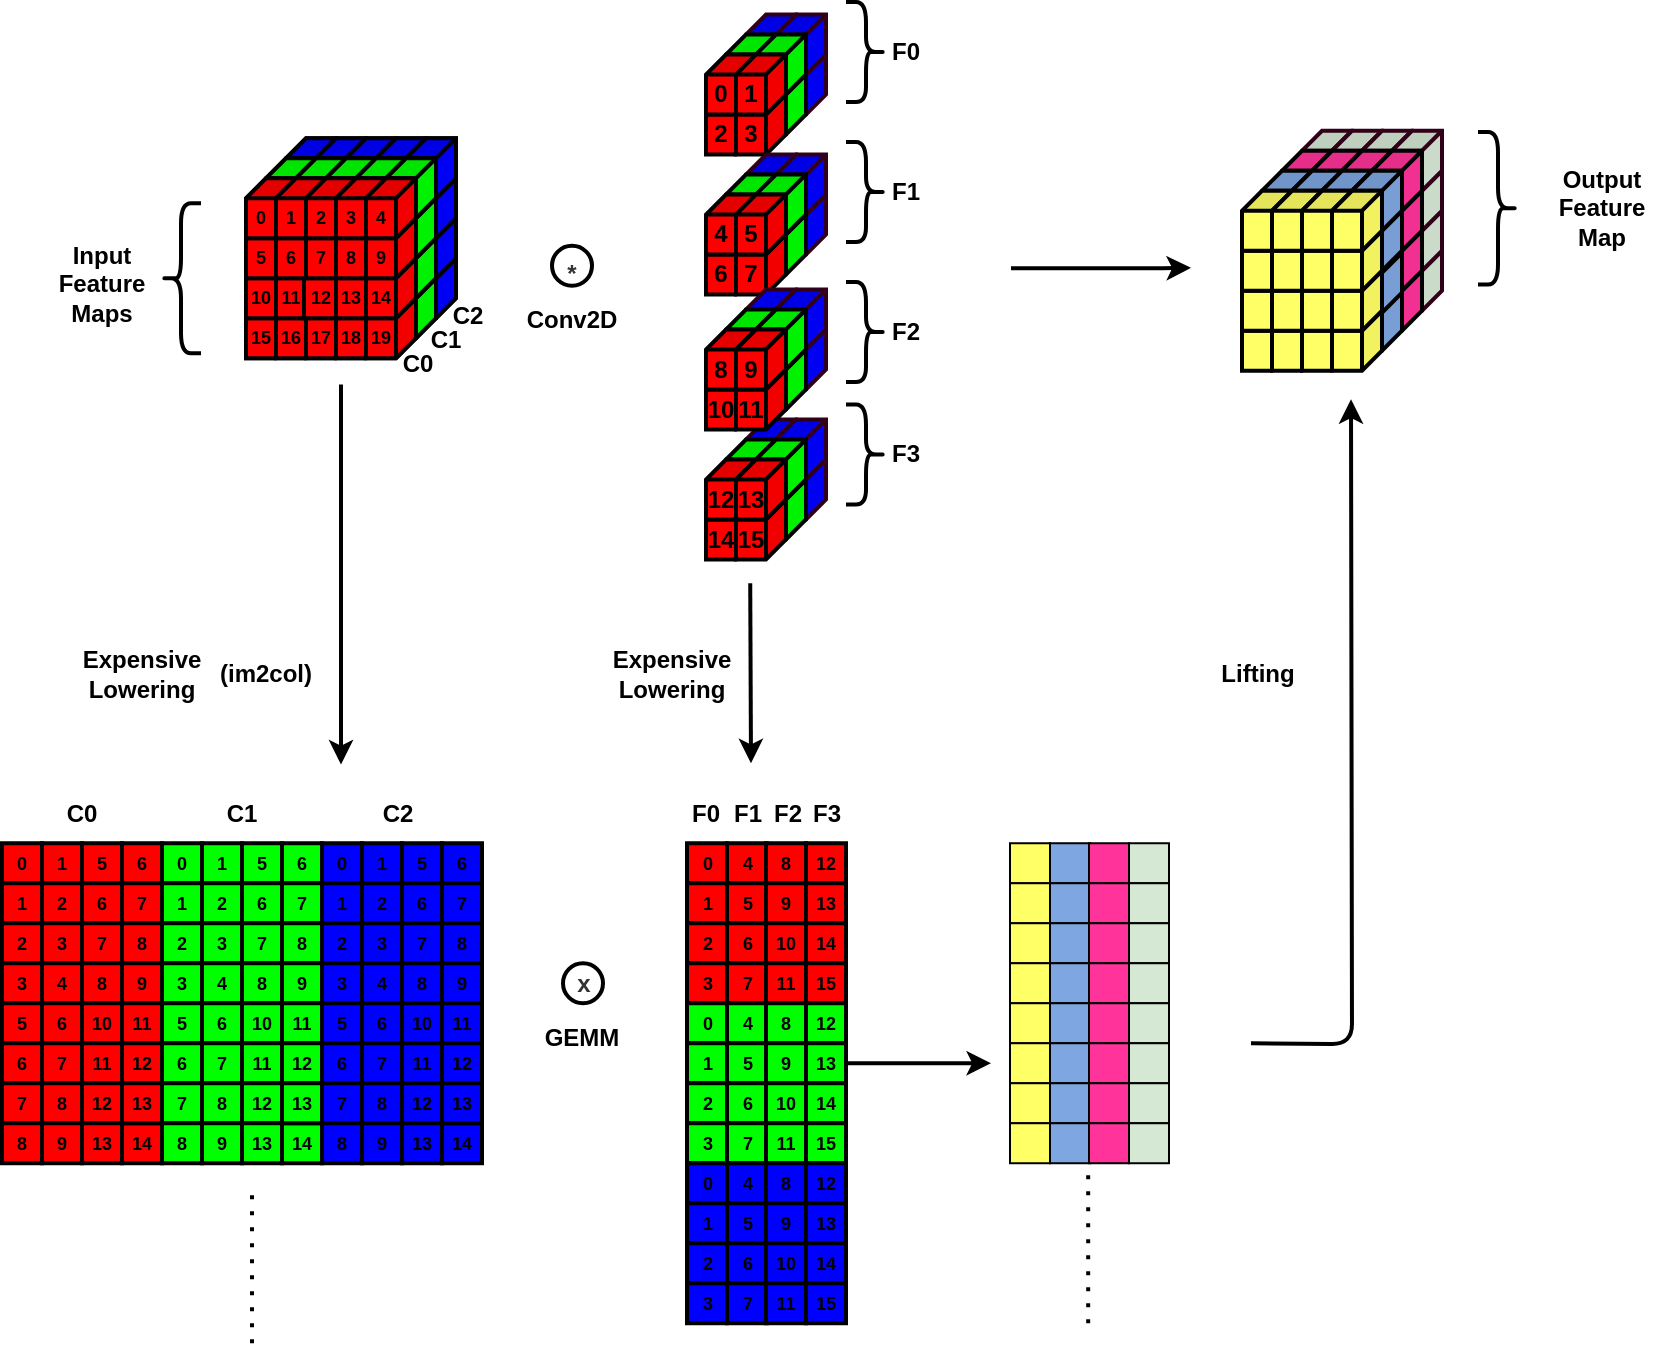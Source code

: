 <mxfile version="16.1.2" type="device"><diagram id="Ft-w22thRHWtMl1fQeAE" name="Page-1"><mxGraphModel dx="64" dy="1651" grid="1" gridSize="10" guides="1" tooltips="1" connect="1" arrows="1" fold="1" page="1" pageScale="1" pageWidth="1100" pageHeight="850" math="0" shadow="0"><root><mxCell id="0"/><mxCell id="1" parent="0"/><mxCell id="M5zCR2oHDIOOvsmji_0k-1" value="" style="shape=cube;whiteSpace=wrap;html=1;boundedLbl=1;backgroundOutline=1;darkOpacity=0.05;darkOpacity2=0.1;size=10;rotation=90;strokeWidth=2;fillColor=#0000FF;strokeColor=#33001A;" vertex="1" parent="1"><mxGeometry x="1609.5" y="291.25" width="30" height="25" as="geometry"/></mxCell><mxCell id="M5zCR2oHDIOOvsmji_0k-2" value="" style="shape=cube;whiteSpace=wrap;html=1;boundedLbl=1;backgroundOutline=1;darkOpacity=0.05;darkOpacity2=0.1;size=10;rotation=90;fillColor=#0000FF;strokeWidth=2;strokeColor=#33001A;" vertex="1" parent="1"><mxGeometry x="1624.5" y="311.25" width="30" height="25" as="geometry"/></mxCell><mxCell id="M5zCR2oHDIOOvsmji_0k-3" value="" style="shape=cube;whiteSpace=wrap;html=1;boundedLbl=1;backgroundOutline=1;darkOpacity=0.05;darkOpacity2=0.1;size=10;rotation=90;strokeWidth=2;fillColor=#00FF00;" vertex="1" parent="1"><mxGeometry x="1599.5" y="301.25" width="30" height="25" as="geometry"/></mxCell><mxCell id="M5zCR2oHDIOOvsmji_0k-4" value="" style="shape=cube;whiteSpace=wrap;html=1;boundedLbl=1;backgroundOutline=1;darkOpacity=0.05;darkOpacity2=0.1;size=10;rotation=90;fillColor=#0000FF;strokeWidth=2;strokeColor=#33001A;" vertex="1" parent="1"><mxGeometry x="1624.5" y="291.25" width="30" height="25" as="geometry"/></mxCell><mxCell id="M5zCR2oHDIOOvsmji_0k-5" value="" style="shape=cube;whiteSpace=wrap;html=1;boundedLbl=1;backgroundOutline=1;darkOpacity=0.05;darkOpacity2=0.1;size=10;rotation=90;fillColor=#00FF00;strokeWidth=2;" vertex="1" parent="1"><mxGeometry x="1614.5" y="321.25" width="30" height="25" as="geometry"/></mxCell><mxCell id="M5zCR2oHDIOOvsmji_0k-6" value="" style="shape=cube;whiteSpace=wrap;html=1;boundedLbl=1;backgroundOutline=1;darkOpacity=0.05;darkOpacity2=0.1;size=10;rotation=90;fillColor=#00FF00;strokeWidth=2;" vertex="1" parent="1"><mxGeometry x="1614.5" y="301.25" width="30" height="25" as="geometry"/></mxCell><mxCell id="M5zCR2oHDIOOvsmji_0k-7" value="14" style="shape=cube;whiteSpace=wrap;html=1;boundedLbl=1;backgroundOutline=1;darkOpacity=0.05;darkOpacity2=0.1;size=10;rotation=90;strokeWidth=2;fillColor=#FF0000;fontStyle=1;horizontal=0;" vertex="1" parent="1"><mxGeometry x="1589.5" y="331.25" width="30" height="25" as="geometry"/></mxCell><mxCell id="M5zCR2oHDIOOvsmji_0k-8" value="12" style="shape=cube;whiteSpace=wrap;html=1;boundedLbl=1;backgroundOutline=1;darkOpacity=0.05;darkOpacity2=0.1;size=10;rotation=90;strokeWidth=2;fillColor=#FF0000;fontStyle=1;horizontal=0;" vertex="1" parent="1"><mxGeometry x="1589.5" y="311.25" width="30" height="25" as="geometry"/></mxCell><mxCell id="M5zCR2oHDIOOvsmji_0k-9" value="15" style="shape=cube;whiteSpace=wrap;html=1;boundedLbl=1;backgroundOutline=1;darkOpacity=0.05;darkOpacity2=0.1;size=10;rotation=90;strokeWidth=2;fillColor=#FF0000;fontStyle=1;horizontal=0;" vertex="1" parent="1"><mxGeometry x="1604.5" y="331.25" width="30" height="25" as="geometry"/></mxCell><mxCell id="M5zCR2oHDIOOvsmji_0k-10" value="13" style="shape=cube;whiteSpace=wrap;html=1;boundedLbl=1;backgroundOutline=1;darkOpacity=0.05;darkOpacity2=0.1;size=10;rotation=90;strokeWidth=2;fillColor=#FF0000;fontStyle=1;horizontal=0;" vertex="1" parent="1"><mxGeometry x="1604.5" y="311.25" width="30" height="25" as="geometry"/></mxCell><mxCell id="M5zCR2oHDIOOvsmji_0k-11" value="" style="shape=cube;whiteSpace=wrap;html=1;boundedLbl=1;backgroundOutline=1;darkOpacity=0.05;darkOpacity2=0.1;size=10;rotation=90;strokeWidth=2;" vertex="1" parent="1"><mxGeometry x="1379.5" y="150.62" width="90" height="85" as="geometry"/></mxCell><mxCell id="M5zCR2oHDIOOvsmji_0k-12" value="" style="shape=cube;whiteSpace=wrap;html=1;boundedLbl=1;backgroundOutline=1;darkOpacity=0.05;darkOpacity2=0.1;size=10;rotation=90;fillColor=#0000FF;strokeWidth=2;fontStyle=1" vertex="1" parent="1"><mxGeometry x="1439.5" y="210.62" width="30" height="25" as="geometry"/></mxCell><mxCell id="M5zCR2oHDIOOvsmji_0k-13" value="" style="shape=cube;whiteSpace=wrap;html=1;boundedLbl=1;backgroundOutline=1;darkOpacity=0.05;darkOpacity2=0.1;size=10;rotation=90;fillColor=#0000FF;strokeWidth=2;fontStyle=1" vertex="1" parent="1"><mxGeometry x="1439.5" y="190.62" width="30" height="25" as="geometry"/></mxCell><mxCell id="M5zCR2oHDIOOvsmji_0k-14" value="" style="shape=cube;whiteSpace=wrap;html=1;boundedLbl=1;backgroundOutline=1;darkOpacity=0.05;darkOpacity2=0.1;size=10;rotation=90;strokeWidth=2;fillColor=#0000FF;fontStyle=1" vertex="1" parent="1"><mxGeometry x="1439.5" y="170.62" width="30" height="25" as="geometry"/></mxCell><mxCell id="M5zCR2oHDIOOvsmji_0k-15" value="" style="shape=cube;whiteSpace=wrap;html=1;boundedLbl=1;backgroundOutline=1;darkOpacity=0.05;darkOpacity2=0.1;size=10;rotation=90;strokeWidth=2;fillColor=#0000FF;" vertex="1" parent="1"><mxGeometry x="1379.5" y="150.62" width="30" height="25" as="geometry"/></mxCell><mxCell id="M5zCR2oHDIOOvsmji_0k-16" value="" style="shape=cube;whiteSpace=wrap;html=1;boundedLbl=1;backgroundOutline=1;darkOpacity=0.05;darkOpacity2=0.1;size=10;rotation=90;fillColor=#0000FF;strokeWidth=2;" vertex="1" parent="1"><mxGeometry x="1394.5" y="150.62" width="30" height="25" as="geometry"/></mxCell><mxCell id="M5zCR2oHDIOOvsmji_0k-17" value="" style="shape=cube;whiteSpace=wrap;html=1;boundedLbl=1;backgroundOutline=1;darkOpacity=0.05;darkOpacity2=0.1;size=10;rotation=90;fillColor=#0000FF;strokeWidth=2;" vertex="1" parent="1"><mxGeometry x="1409.5" y="150.62" width="30" height="25" as="geometry"/></mxCell><mxCell id="M5zCR2oHDIOOvsmji_0k-18" value="" style="shape=cube;whiteSpace=wrap;html=1;boundedLbl=1;backgroundOutline=1;darkOpacity=0.05;darkOpacity2=0.1;size=10;rotation=90;strokeWidth=2;fillColor=#0000FF;" vertex="1" parent="1"><mxGeometry x="1424.5" y="150.62" width="30" height="25" as="geometry"/></mxCell><mxCell id="M5zCR2oHDIOOvsmji_0k-19" value="" style="shape=cube;whiteSpace=wrap;html=1;boundedLbl=1;backgroundOutline=1;darkOpacity=0.05;darkOpacity2=0.1;size=10;rotation=90;fillColor=#0000FF;strokeWidth=2;" vertex="1" parent="1"><mxGeometry x="1439.5" y="150.62" width="30" height="25" as="geometry"/></mxCell><mxCell id="M5zCR2oHDIOOvsmji_0k-20" value="" style="endArrow=none;html=1;rounded=0;entryX=0;entryY=0;entryDx=10;entryDy=25;entryPerimeter=0;exitX=0.555;exitY=0.995;exitDx=0;exitDy=0;exitPerimeter=0;strokeWidth=2;fontStyle=1" edge="1" parent="1" source="M5zCR2oHDIOOvsmji_0k-11" target="M5zCR2oHDIOOvsmji_0k-13"><mxGeometry width="50" height="50" relative="1" as="geometry"><mxPoint x="1449.5" y="188.62" as="sourcePoint"/><mxPoint x="1499.5" y="238.62" as="targetPoint"/></mxGeometry></mxCell><mxCell id="M5zCR2oHDIOOvsmji_0k-21" value="" style="endArrow=none;html=1;rounded=0;entryX=0;entryY=0;entryDx=10;entryDy=25;entryPerimeter=0;exitX=0.555;exitY=0.995;exitDx=0;exitDy=0;exitPerimeter=0;strokeWidth=2;fontStyle=1" edge="1" parent="1"><mxGeometry width="50" height="50" relative="1" as="geometry"><mxPoint x="1382.5" y="218.62" as="sourcePoint"/><mxPoint x="1442.5" y="218.62" as="targetPoint"/></mxGeometry></mxCell><mxCell id="M5zCR2oHDIOOvsmji_0k-22" value="" style="endArrow=none;html=1;rounded=0;entryX=0.999;entryY=0.472;entryDx=0;entryDy=0;entryPerimeter=0;exitX=0.555;exitY=0.995;exitDx=0;exitDy=0;exitPerimeter=0;strokeWidth=2;fontStyle=1" edge="1" parent="1" target="M5zCR2oHDIOOvsmji_0k-11"><mxGeometry width="50" height="50" relative="1" as="geometry"><mxPoint x="1426.5" y="178.62" as="sourcePoint"/><mxPoint x="1486.5" y="178.62" as="targetPoint"/></mxGeometry></mxCell><mxCell id="M5zCR2oHDIOOvsmji_0k-23" value="" style="endArrow=none;html=1;rounded=0;entryX=0.999;entryY=0.472;entryDx=0;entryDy=0;entryPerimeter=0;exitX=0.555;exitY=0.995;exitDx=0;exitDy=0;exitPerimeter=0;strokeWidth=2;fontStyle=1" edge="1" parent="1"><mxGeometry width="50" height="50" relative="1" as="geometry"><mxPoint x="1411.5" y="178.62" as="sourcePoint"/><mxPoint x="1411.5" y="237.62" as="targetPoint"/></mxGeometry></mxCell><mxCell id="M5zCR2oHDIOOvsmji_0k-24" value="" style="endArrow=none;html=1;rounded=0;entryX=0.999;entryY=0.472;entryDx=0;entryDy=0;entryPerimeter=0;exitX=0.555;exitY=0.995;exitDx=0;exitDy=0;exitPerimeter=0;strokeWidth=2;fontStyle=1" edge="1" parent="1"><mxGeometry width="50" height="50" relative="1" as="geometry"><mxPoint x="1396.5" y="178.62" as="sourcePoint"/><mxPoint x="1396.5" y="237.62" as="targetPoint"/></mxGeometry></mxCell><mxCell id="M5zCR2oHDIOOvsmji_0k-25" value="" style="shape=cube;whiteSpace=wrap;html=1;boundedLbl=1;backgroundOutline=1;darkOpacity=0.05;darkOpacity2=0.1;size=10;rotation=90;strokeWidth=2;fontStyle=1" vertex="1" parent="1"><mxGeometry x="1369.5" y="160.62" width="90" height="85" as="geometry"/></mxCell><mxCell id="M5zCR2oHDIOOvsmji_0k-26" value="" style="shape=cube;whiteSpace=wrap;html=1;boundedLbl=1;backgroundOutline=1;darkOpacity=0.05;darkOpacity2=0.1;size=10;rotation=90;fillColor=#00FF00;strokeWidth=2;fontStyle=1" vertex="1" parent="1"><mxGeometry x="1429.5" y="220.62" width="30" height="25" as="geometry"/></mxCell><mxCell id="M5zCR2oHDIOOvsmji_0k-27" value="" style="shape=cube;whiteSpace=wrap;html=1;boundedLbl=1;backgroundOutline=1;darkOpacity=0.05;darkOpacity2=0.1;size=10;rotation=90;strokeWidth=2;fillColor=#00FF00;fontStyle=1" vertex="1" parent="1"><mxGeometry x="1429.5" y="200.62" width="30" height="25" as="geometry"/></mxCell><mxCell id="M5zCR2oHDIOOvsmji_0k-28" value="" style="shape=cube;whiteSpace=wrap;html=1;boundedLbl=1;backgroundOutline=1;darkOpacity=0.05;darkOpacity2=0.1;size=10;rotation=90;fillColor=#00FF00;strokeWidth=2;fontStyle=1" vertex="1" parent="1"><mxGeometry x="1429.5" y="180.62" width="30" height="25" as="geometry"/></mxCell><mxCell id="M5zCR2oHDIOOvsmji_0k-29" value="" style="shape=cube;whiteSpace=wrap;html=1;boundedLbl=1;backgroundOutline=1;darkOpacity=0.05;darkOpacity2=0.1;size=10;rotation=90;strokeWidth=2;fillColor=#00FF00;fontStyle=1" vertex="1" parent="1"><mxGeometry x="1369.5" y="160.62" width="30" height="25" as="geometry"/></mxCell><mxCell id="M5zCR2oHDIOOvsmji_0k-30" value="" style="shape=cube;whiteSpace=wrap;html=1;boundedLbl=1;backgroundOutline=1;darkOpacity=0.05;darkOpacity2=0.1;size=10;rotation=90;strokeWidth=2;fillColor=#00FF00;fontStyle=1" vertex="1" parent="1"><mxGeometry x="1384.5" y="160.62" width="30" height="25" as="geometry"/></mxCell><mxCell id="M5zCR2oHDIOOvsmji_0k-31" value="" style="shape=cube;whiteSpace=wrap;html=1;boundedLbl=1;backgroundOutline=1;darkOpacity=0.05;darkOpacity2=0.1;size=10;rotation=90;strokeWidth=2;fillColor=#00FF00;fontStyle=1" vertex="1" parent="1"><mxGeometry x="1399.5" y="160.62" width="30" height="25" as="geometry"/></mxCell><mxCell id="M5zCR2oHDIOOvsmji_0k-32" value="" style="shape=cube;whiteSpace=wrap;html=1;boundedLbl=1;backgroundOutline=1;darkOpacity=0.05;darkOpacity2=0.1;size=10;rotation=90;strokeWidth=2;fillColor=#00FF00;fontStyle=1" vertex="1" parent="1"><mxGeometry x="1414.5" y="160.62" width="30" height="25" as="geometry"/></mxCell><mxCell id="M5zCR2oHDIOOvsmji_0k-33" value="" style="shape=cube;whiteSpace=wrap;html=1;boundedLbl=1;backgroundOutline=1;darkOpacity=0.05;darkOpacity2=0.1;size=10;rotation=90;strokeWidth=2;fillColor=#00FF00;fontStyle=1" vertex="1" parent="1"><mxGeometry x="1429.5" y="160.62" width="30" height="25" as="geometry"/></mxCell><mxCell id="M5zCR2oHDIOOvsmji_0k-34" value="" style="endArrow=none;html=1;rounded=0;entryX=0;entryY=0;entryDx=10;entryDy=25;entryPerimeter=0;exitX=0.555;exitY=0.995;exitDx=0;exitDy=0;exitPerimeter=0;strokeWidth=2;fontStyle=1" edge="1" parent="1" source="M5zCR2oHDIOOvsmji_0k-25" target="M5zCR2oHDIOOvsmji_0k-27"><mxGeometry width="50" height="50" relative="1" as="geometry"><mxPoint x="1439.5" y="198.62" as="sourcePoint"/><mxPoint x="1489.5" y="248.62" as="targetPoint"/></mxGeometry></mxCell><mxCell id="M5zCR2oHDIOOvsmji_0k-35" value="" style="endArrow=none;html=1;rounded=0;entryX=0;entryY=0;entryDx=10;entryDy=25;entryPerimeter=0;exitX=0.555;exitY=0.995;exitDx=0;exitDy=0;exitPerimeter=0;strokeWidth=2;fontStyle=1" edge="1" parent="1"><mxGeometry width="50" height="50" relative="1" as="geometry"><mxPoint x="1372.5" y="228.62" as="sourcePoint"/><mxPoint x="1432.5" y="228.62" as="targetPoint"/></mxGeometry></mxCell><mxCell id="M5zCR2oHDIOOvsmji_0k-36" value="" style="endArrow=none;html=1;rounded=0;entryX=0.999;entryY=0.472;entryDx=0;entryDy=0;entryPerimeter=0;exitX=0.555;exitY=0.995;exitDx=0;exitDy=0;exitPerimeter=0;strokeWidth=2;fontStyle=1" edge="1" parent="1" target="M5zCR2oHDIOOvsmji_0k-25"><mxGeometry width="50" height="50" relative="1" as="geometry"><mxPoint x="1416.5" y="188.62" as="sourcePoint"/><mxPoint x="1476.5" y="188.62" as="targetPoint"/></mxGeometry></mxCell><mxCell id="M5zCR2oHDIOOvsmji_0k-37" value="" style="endArrow=none;html=1;rounded=0;entryX=0.999;entryY=0.472;entryDx=0;entryDy=0;entryPerimeter=0;exitX=0.555;exitY=0.995;exitDx=0;exitDy=0;exitPerimeter=0;strokeWidth=2;fontStyle=1" edge="1" parent="1"><mxGeometry width="50" height="50" relative="1" as="geometry"><mxPoint x="1401.5" y="188.62" as="sourcePoint"/><mxPoint x="1401.5" y="247.62" as="targetPoint"/></mxGeometry></mxCell><mxCell id="M5zCR2oHDIOOvsmji_0k-38" value="" style="endArrow=none;html=1;rounded=0;entryX=0.999;entryY=0.472;entryDx=0;entryDy=0;entryPerimeter=0;exitX=0.555;exitY=0.995;exitDx=0;exitDy=0;exitPerimeter=0;strokeWidth=2;fontStyle=1" edge="1" parent="1"><mxGeometry width="50" height="50" relative="1" as="geometry"><mxPoint x="1386.5" y="188.62" as="sourcePoint"/><mxPoint x="1386.5" y="247.62" as="targetPoint"/></mxGeometry></mxCell><mxCell id="M5zCR2oHDIOOvsmji_0k-39" value="" style="shape=cube;whiteSpace=wrap;html=1;boundedLbl=1;backgroundOutline=1;darkOpacity=0.05;darkOpacity2=0.1;size=10;rotation=90;strokeWidth=2;fontStyle=1" vertex="1" parent="1"><mxGeometry x="1359.5" y="170.62" width="90" height="85" as="geometry"/></mxCell><mxCell id="M5zCR2oHDIOOvsmji_0k-40" value="15" style="shape=cube;whiteSpace=wrap;html=1;boundedLbl=1;backgroundOutline=1;darkOpacity=0.05;darkOpacity2=0.1;size=10;rotation=90;fillColor=#FF0000;strokeWidth=2;horizontal=0;fontSize=9;fontStyle=1" vertex="1" parent="1"><mxGeometry x="1359.5" y="230.62" width="30" height="25" as="geometry"/></mxCell><mxCell id="M5zCR2oHDIOOvsmji_0k-41" value="16" style="shape=cube;whiteSpace=wrap;html=1;boundedLbl=1;backgroundOutline=1;darkOpacity=0.05;darkOpacity2=0.1;size=10;rotation=90;horizontal=0;strokeWidth=2;fontSize=9;fillColor=#FF0000;fontStyle=1" vertex="1" parent="1"><mxGeometry x="1374.5" y="230.62" width="30" height="25" as="geometry"/></mxCell><mxCell id="M5zCR2oHDIOOvsmji_0k-42" value="17" style="shape=cube;whiteSpace=wrap;html=1;boundedLbl=1;backgroundOutline=1;darkOpacity=0.05;darkOpacity2=0.1;size=10;rotation=90;horizontal=0;strokeWidth=2;fontSize=9;fillColor=#FF0000;fontStyle=1" vertex="1" parent="1"><mxGeometry x="1389.5" y="230.62" width="30" height="25" as="geometry"/></mxCell><mxCell id="M5zCR2oHDIOOvsmji_0k-43" value="18" style="shape=cube;whiteSpace=wrap;html=1;boundedLbl=1;backgroundOutline=1;darkOpacity=0.05;darkOpacity2=0.1;size=10;rotation=90;horizontal=0;strokeWidth=2;fontSize=9;fillColor=#FF0000;fontStyle=1" vertex="1" parent="1"><mxGeometry x="1404.5" y="230.62" width="30" height="25" as="geometry"/></mxCell><mxCell id="M5zCR2oHDIOOvsmji_0k-44" value="19" style="shape=cube;whiteSpace=wrap;html=1;boundedLbl=1;backgroundOutline=1;darkOpacity=0.05;darkOpacity2=0.1;size=10;rotation=90;fillColor=#FF0000;strokeWidth=2;horizontal=0;fontSize=9;fontStyle=1" vertex="1" parent="1"><mxGeometry x="1419.5" y="230.62" width="30" height="25" as="geometry"/></mxCell><mxCell id="M5zCR2oHDIOOvsmji_0k-45" value="10&lt;br style=&quot;font-size: 9px;&quot;&gt;" style="shape=cube;whiteSpace=wrap;html=1;boundedLbl=1;backgroundOutline=1;darkOpacity=0.05;darkOpacity2=0.1;size=10;rotation=90;horizontal=0;strokeWidth=2;fontSize=9;fillColor=#FF0000;fontStyle=1" vertex="1" parent="1"><mxGeometry x="1359.5" y="210.62" width="30" height="25" as="geometry"/></mxCell><mxCell id="M5zCR2oHDIOOvsmji_0k-46" value="11" style="shape=cube;whiteSpace=wrap;html=1;boundedLbl=1;backgroundOutline=1;darkOpacity=0.05;darkOpacity2=0.1;size=10;rotation=90;fillColor=#FF0000;strokeWidth=2;horizontal=0;fontStyle=1;fontSize=9;" vertex="1" parent="1"><mxGeometry x="1374.5" y="210.62" width="30" height="25" as="geometry"/></mxCell><mxCell id="M5zCR2oHDIOOvsmji_0k-47" value="12" style="shape=cube;whiteSpace=wrap;html=1;boundedLbl=1;backgroundOutline=1;darkOpacity=0.05;darkOpacity2=0.1;size=10;rotation=90;horizontal=0;strokeWidth=2;fontSize=9;fillColor=#FF0000;fontStyle=1" vertex="1" parent="1"><mxGeometry x="1389.5" y="209.62" width="30" height="27" as="geometry"/></mxCell><mxCell id="M5zCR2oHDIOOvsmji_0k-48" value="13" style="shape=cube;whiteSpace=wrap;html=1;boundedLbl=1;backgroundOutline=1;darkOpacity=0.05;darkOpacity2=0.1;size=10;rotation=90;horizontal=0;strokeWidth=2;fontSize=9;fillColor=#FF0000;fontStyle=1" vertex="1" parent="1"><mxGeometry x="1404.5" y="210.62" width="30" height="25" as="geometry"/></mxCell><mxCell id="M5zCR2oHDIOOvsmji_0k-49" value="5" style="shape=cube;whiteSpace=wrap;html=1;boundedLbl=1;backgroundOutline=1;darkOpacity=0.05;darkOpacity2=0.1;size=10;rotation=90;horizontal=0;strokeWidth=2;fontSize=9;fillColor=#FF0000;fontStyle=1" vertex="1" parent="1"><mxGeometry x="1359.5" y="190.62" width="30" height="25" as="geometry"/></mxCell><mxCell id="M5zCR2oHDIOOvsmji_0k-50" value="6" style="shape=cube;whiteSpace=wrap;html=1;boundedLbl=1;backgroundOutline=1;darkOpacity=0.05;darkOpacity2=0.1;size=10;rotation=90;horizontal=0;strokeWidth=2;fontSize=9;fillColor=#FF0000;fontStyle=1" vertex="1" parent="1"><mxGeometry x="1374.5" y="190.62" width="30" height="25" as="geometry"/></mxCell><mxCell id="M5zCR2oHDIOOvsmji_0k-51" value="7" style="shape=cube;whiteSpace=wrap;html=1;boundedLbl=1;backgroundOutline=1;darkOpacity=0.05;darkOpacity2=0.1;size=10;rotation=90;horizontal=0;strokeWidth=2;fontSize=9;fillColor=#FF0000;fontStyle=1" vertex="1" parent="1"><mxGeometry x="1389.5" y="190.62" width="30" height="25" as="geometry"/></mxCell><mxCell id="M5zCR2oHDIOOvsmji_0k-52" value="8" style="shape=cube;whiteSpace=wrap;html=1;boundedLbl=1;backgroundOutline=1;darkOpacity=0.05;darkOpacity2=0.1;size=10;rotation=90;horizontal=0;strokeWidth=2;fontSize=9;fillColor=#FF0000;fontStyle=1" vertex="1" parent="1"><mxGeometry x="1404.5" y="190.62" width="30" height="25" as="geometry"/></mxCell><mxCell id="M5zCR2oHDIOOvsmji_0k-53" value="0" style="shape=cube;whiteSpace=wrap;html=1;boundedLbl=1;backgroundOutline=1;darkOpacity=0.05;darkOpacity2=0.1;size=10;rotation=90;fillColor=#FF0000;strokeWidth=2;horizontal=0;fontSize=9;fontStyle=1" vertex="1" parent="1"><mxGeometry x="1359.5" y="170.62" width="30" height="25" as="geometry"/></mxCell><mxCell id="M5zCR2oHDIOOvsmji_0k-54" value="1" style="shape=cube;whiteSpace=wrap;html=1;boundedLbl=1;backgroundOutline=1;darkOpacity=0.05;darkOpacity2=0.1;size=10;rotation=90;horizontal=0;strokeWidth=2;fontSize=9;fillColor=#FF0000;fontStyle=1" vertex="1" parent="1"><mxGeometry x="1374.5" y="170.62" width="30" height="25" as="geometry"/></mxCell><mxCell id="M5zCR2oHDIOOvsmji_0k-55" value="2" style="shape=cube;whiteSpace=wrap;html=1;boundedLbl=1;backgroundOutline=1;darkOpacity=0.05;darkOpacity2=0.1;size=10;rotation=90;fillColor=#FF0000;strokeWidth=2;horizontal=0;fontSize=9;fontStyle=1" vertex="1" parent="1"><mxGeometry x="1389.5" y="170.62" width="30" height="25" as="geometry"/></mxCell><mxCell id="M5zCR2oHDIOOvsmji_0k-56" value="3" style="shape=cube;whiteSpace=wrap;html=1;boundedLbl=1;backgroundOutline=1;darkOpacity=0.05;darkOpacity2=0.1;size=10;rotation=90;horizontal=0;strokeWidth=2;fontSize=9;fillColor=#FF0000;fontStyle=1" vertex="1" parent="1"><mxGeometry x="1404.5" y="170.62" width="30" height="25" as="geometry"/></mxCell><mxCell id="M5zCR2oHDIOOvsmji_0k-57" value="14" style="shape=cube;whiteSpace=wrap;html=1;boundedLbl=1;backgroundOutline=1;darkOpacity=0.05;darkOpacity2=0.1;size=10;rotation=90;horizontal=0;strokeWidth=2;fontSize=9;fillColor=#FF0000;fontStyle=1" vertex="1" parent="1"><mxGeometry x="1419.5" y="210.62" width="30" height="25" as="geometry"/></mxCell><mxCell id="M5zCR2oHDIOOvsmji_0k-58" value="9" style="shape=cube;whiteSpace=wrap;html=1;boundedLbl=1;backgroundOutline=1;darkOpacity=0.05;darkOpacity2=0.1;size=10;rotation=90;fillColor=#FF0000;strokeWidth=2;horizontal=0;fontSize=9;fontStyle=1" vertex="1" parent="1"><mxGeometry x="1419.5" y="190.62" width="30" height="25" as="geometry"/></mxCell><mxCell id="M5zCR2oHDIOOvsmji_0k-59" value="4" style="shape=cube;whiteSpace=wrap;html=1;boundedLbl=1;backgroundOutline=1;darkOpacity=0.05;darkOpacity2=0.1;size=10;rotation=90;horizontal=0;strokeWidth=2;fontSize=9;fillColor=#FF0000;fontStyle=1" vertex="1" parent="1"><mxGeometry x="1419.5" y="170.62" width="30" height="25" as="geometry"/></mxCell><mxCell id="M5zCR2oHDIOOvsmji_0k-60" value="0" style="rounded=0;whiteSpace=wrap;html=1;fontSize=9;fontColor=#000000;strokeColor=#000000;strokeWidth=2;fillColor=#FF0000;gradientColor=none;fontStyle=1" vertex="1" parent="1"><mxGeometry x="1240" y="500.62" width="20" height="20" as="geometry"/></mxCell><mxCell id="M5zCR2oHDIOOvsmji_0k-61" value="1" style="rounded=0;whiteSpace=wrap;html=1;fontSize=9;fontColor=#000000;strokeColor=#000000;strokeWidth=2;fillColor=#FF0000;gradientColor=none;fontStyle=1" vertex="1" parent="1"><mxGeometry x="1260" y="500.62" width="20" height="20" as="geometry"/></mxCell><mxCell id="M5zCR2oHDIOOvsmji_0k-62" value="2" style="rounded=0;whiteSpace=wrap;html=1;fontSize=9;fontColor=#000000;strokeColor=#000000;strokeWidth=2;fillColor=#FF0000;gradientColor=none;fontStyle=1" vertex="1" parent="1"><mxGeometry x="1260" y="520.62" width="20" height="20" as="geometry"/></mxCell><mxCell id="M5zCR2oHDIOOvsmji_0k-63" value="3" style="rounded=0;whiteSpace=wrap;html=1;fontSize=9;fontColor=#000000;strokeColor=#000000;strokeWidth=2;fillColor=#FF0000;gradientColor=none;fontStyle=1" vertex="1" parent="1"><mxGeometry x="1260" y="540.62" width="20" height="20" as="geometry"/></mxCell><mxCell id="M5zCR2oHDIOOvsmji_0k-64" value="4" style="rounded=0;whiteSpace=wrap;html=1;fontSize=9;fontColor=#000000;strokeColor=#000000;strokeWidth=2;fillColor=#FF0000;gradientColor=none;fontStyle=1" vertex="1" parent="1"><mxGeometry x="1260" y="560.62" width="20" height="20" as="geometry"/></mxCell><mxCell id="M5zCR2oHDIOOvsmji_0k-65" value="5" style="rounded=0;whiteSpace=wrap;html=1;fontSize=9;fontColor=#000000;strokeColor=#000000;strokeWidth=2;fillColor=#FF0000;gradientColor=none;fontStyle=1" vertex="1" parent="1"><mxGeometry x="1280" y="500.62" width="20" height="20" as="geometry"/></mxCell><mxCell id="M5zCR2oHDIOOvsmji_0k-66" value="6" style="rounded=0;whiteSpace=wrap;html=1;fontSize=9;fontColor=#000000;strokeColor=#000000;strokeWidth=2;fillColor=#FF0000;gradientColor=none;fontStyle=1" vertex="1" parent="1"><mxGeometry x="1300" y="500.62" width="20" height="20" as="geometry"/></mxCell><mxCell id="M5zCR2oHDIOOvsmji_0k-67" value="7" style="rounded=0;whiteSpace=wrap;html=1;fontSize=9;fontColor=#000000;strokeColor=#000000;strokeWidth=2;fillColor=#FF0000;gradientColor=none;fontStyle=1" vertex="1" parent="1"><mxGeometry x="1300" y="520.62" width="20" height="20" as="geometry"/></mxCell><mxCell id="M5zCR2oHDIOOvsmji_0k-68" value="8" style="rounded=0;whiteSpace=wrap;html=1;fontSize=9;fontColor=#000000;strokeColor=#000000;strokeWidth=2;fillColor=#FF0000;gradientColor=none;fontStyle=1" vertex="1" parent="1"><mxGeometry x="1300" y="540.62" width="20" height="20" as="geometry"/></mxCell><mxCell id="M5zCR2oHDIOOvsmji_0k-69" value="9" style="rounded=0;whiteSpace=wrap;html=1;fontSize=9;fontColor=#000000;strokeColor=#000000;strokeWidth=2;fillColor=#FF0000;gradientColor=none;fontStyle=1" vertex="1" parent="1"><mxGeometry x="1300" y="560.62" width="20" height="20" as="geometry"/></mxCell><mxCell id="M5zCR2oHDIOOvsmji_0k-70" value="" style="shape=cube;whiteSpace=wrap;html=1;boundedLbl=1;backgroundOutline=1;darkOpacity=0.05;darkOpacity2=0.1;size=10;rotation=90;strokeWidth=2;fillColor=#d5e8d4;strokeColor=#33001A;" vertex="1" parent="1"><mxGeometry x="1932.5" y="206.87" width="30" height="25" as="geometry"/></mxCell><mxCell id="M5zCR2oHDIOOvsmji_0k-71" value="" style="shape=cube;whiteSpace=wrap;html=1;boundedLbl=1;backgroundOutline=1;darkOpacity=0.05;darkOpacity2=0.1;size=10;rotation=90;strokeWidth=2;fillColor=#d5e8d4;strokeColor=#33001A;" vertex="1" parent="1"><mxGeometry x="1932.5" y="186.87" width="30" height="25" as="geometry"/></mxCell><mxCell id="M5zCR2oHDIOOvsmji_0k-72" value="" style="shape=cube;whiteSpace=wrap;html=1;boundedLbl=1;backgroundOutline=1;darkOpacity=0.05;darkOpacity2=0.1;size=10;rotation=90;strokeWidth=2;fillColor=#d5e8d4;strokeColor=#33001A;" vertex="1" parent="1"><mxGeometry x="1932.5" y="166.87" width="30" height="25" as="geometry"/></mxCell><mxCell id="M5zCR2oHDIOOvsmji_0k-73" value="" style="shape=cube;whiteSpace=wrap;html=1;boundedLbl=1;backgroundOutline=1;darkOpacity=0.05;darkOpacity2=0.1;size=10;rotation=90;strokeWidth=2;fillColor=#d5e8d4;strokeColor=#33001A;" vertex="1" parent="1"><mxGeometry x="1887.5" y="146.87" width="30" height="25" as="geometry"/></mxCell><mxCell id="M5zCR2oHDIOOvsmji_0k-74" value="" style="shape=cube;whiteSpace=wrap;html=1;boundedLbl=1;backgroundOutline=1;darkOpacity=0.05;darkOpacity2=0.1;size=10;rotation=90;fillColor=#d5e8d4;strokeWidth=2;strokeColor=#33001A;" vertex="1" parent="1"><mxGeometry x="1902.5" y="146.87" width="30" height="25" as="geometry"/></mxCell><mxCell id="M5zCR2oHDIOOvsmji_0k-75" value="" style="shape=cube;whiteSpace=wrap;html=1;boundedLbl=1;backgroundOutline=1;darkOpacity=0.05;darkOpacity2=0.1;size=10;rotation=90;fillColor=#d5e8d4;strokeWidth=2;strokeColor=#33001A;" vertex="1" parent="1"><mxGeometry x="1917.5" y="146.87" width="30" height="25" as="geometry"/></mxCell><mxCell id="M5zCR2oHDIOOvsmji_0k-76" value="" style="shape=cube;whiteSpace=wrap;html=1;boundedLbl=1;backgroundOutline=1;darkOpacity=0.05;darkOpacity2=0.1;size=10;rotation=90;strokeWidth=2;fillColor=#d5e8d4;strokeColor=#33001A;" vertex="1" parent="1"><mxGeometry x="1932.5" y="146.87" width="30" height="25" as="geometry"/></mxCell><mxCell id="M5zCR2oHDIOOvsmji_0k-77" value="" style="shape=cube;whiteSpace=wrap;html=1;boundedLbl=1;backgroundOutline=1;darkOpacity=0.05;darkOpacity2=0.1;size=10;rotation=90;strokeWidth=2;fillColor=#FF3399;" vertex="1" parent="1"><mxGeometry x="1922.5" y="216.87" width="30" height="25" as="geometry"/></mxCell><mxCell id="M5zCR2oHDIOOvsmji_0k-78" value="" style="shape=cube;whiteSpace=wrap;html=1;boundedLbl=1;backgroundOutline=1;darkOpacity=0.05;darkOpacity2=0.1;size=10;rotation=90;strokeWidth=2;fillColor=#FF3399;" vertex="1" parent="1"><mxGeometry x="1922.5" y="196.87" width="30" height="25" as="geometry"/></mxCell><mxCell id="M5zCR2oHDIOOvsmji_0k-79" value="" style="shape=cube;whiteSpace=wrap;html=1;boundedLbl=1;backgroundOutline=1;darkOpacity=0.05;darkOpacity2=0.1;size=10;rotation=90;strokeWidth=2;fillColor=#FF3399;" vertex="1" parent="1"><mxGeometry x="1922.5" y="176.87" width="30" height="25" as="geometry"/></mxCell><mxCell id="M5zCR2oHDIOOvsmji_0k-80" value="" style="shape=cube;whiteSpace=wrap;html=1;boundedLbl=1;backgroundOutline=1;darkOpacity=0.05;darkOpacity2=0.1;size=10;rotation=90;horizontal=0;strokeWidth=2;fontSize=9;fillColor=#FFFF66;fontStyle=1" vertex="1" parent="1"><mxGeometry x="1857.5" y="236.87" width="30" height="25" as="geometry"/></mxCell><mxCell id="M5zCR2oHDIOOvsmji_0k-81" value="" style="shape=cube;whiteSpace=wrap;html=1;boundedLbl=1;backgroundOutline=1;darkOpacity=0.05;darkOpacity2=0.1;size=10;rotation=90;horizontal=0;strokeWidth=2;fontSize=9;fillColor=#FFFF66;fontStyle=1" vertex="1" parent="1"><mxGeometry x="1872.5" y="236.87" width="30" height="25" as="geometry"/></mxCell><mxCell id="M5zCR2oHDIOOvsmji_0k-82" value="" style="shape=cube;whiteSpace=wrap;html=1;boundedLbl=1;backgroundOutline=1;darkOpacity=0.05;darkOpacity2=0.1;size=10;rotation=90;strokeWidth=2;fillColor=#FF3399;" vertex="1" parent="1"><mxGeometry x="1877.5" y="156.87" width="30" height="25" as="geometry"/></mxCell><mxCell id="M5zCR2oHDIOOvsmji_0k-83" value="" style="shape=cube;whiteSpace=wrap;html=1;boundedLbl=1;backgroundOutline=1;darkOpacity=0.05;darkOpacity2=0.1;size=10;rotation=90;fillColor=#FF3399;strokeWidth=2;" vertex="1" parent="1"><mxGeometry x="1892.5" y="156.87" width="30" height="25" as="geometry"/></mxCell><mxCell id="M5zCR2oHDIOOvsmji_0k-84" value="" style="shape=cube;whiteSpace=wrap;html=1;boundedLbl=1;backgroundOutline=1;darkOpacity=0.05;darkOpacity2=0.1;size=10;rotation=90;fillColor=#FF3399;strokeWidth=2;" vertex="1" parent="1"><mxGeometry x="1907.5" y="156.87" width="30" height="25" as="geometry"/></mxCell><mxCell id="M5zCR2oHDIOOvsmji_0k-85" value="" style="shape=cube;whiteSpace=wrap;html=1;boundedLbl=1;backgroundOutline=1;darkOpacity=0.05;darkOpacity2=0.1;size=10;rotation=90;strokeWidth=2;fillColor=#7EA6E0;fontStyle=1" vertex="1" parent="1"><mxGeometry x="1867.5" y="166.87" width="30" height="25" as="geometry"/></mxCell><mxCell id="M5zCR2oHDIOOvsmji_0k-86" value="" style="shape=cube;whiteSpace=wrap;html=1;boundedLbl=1;backgroundOutline=1;darkOpacity=0.05;darkOpacity2=0.1;size=10;rotation=90;strokeWidth=2;fillColor=#7EA6E0;fontStyle=1" vertex="1" parent="1"><mxGeometry x="1882.5" y="166.87" width="30" height="25" as="geometry"/></mxCell><mxCell id="M5zCR2oHDIOOvsmji_0k-87" value="" style="shape=cube;whiteSpace=wrap;html=1;boundedLbl=1;backgroundOutline=1;darkOpacity=0.05;darkOpacity2=0.1;size=10;rotation=90;strokeWidth=2;fillColor=#7EA6E0;fontStyle=1" vertex="1" parent="1"><mxGeometry x="1897.5" y="166.87" width="30" height="25" as="geometry"/></mxCell><mxCell id="M5zCR2oHDIOOvsmji_0k-88" value="" style="shape=cube;whiteSpace=wrap;html=1;boundedLbl=1;backgroundOutline=1;darkOpacity=0.05;darkOpacity2=0.1;size=10;rotation=90;horizontal=0;strokeWidth=2;fontSize=9;fillColor=#FFFF66;fontStyle=1" vertex="1" parent="1"><mxGeometry x="1857.5" y="216.87" width="30" height="25" as="geometry"/></mxCell><mxCell id="M5zCR2oHDIOOvsmji_0k-89" value="" style="shape=cube;whiteSpace=wrap;html=1;boundedLbl=1;backgroundOutline=1;darkOpacity=0.05;darkOpacity2=0.1;size=10;rotation=90;fillColor=#FFFF66;strokeWidth=2;horizontal=0;fontStyle=1;fontSize=9;" vertex="1" parent="1"><mxGeometry x="1872.5" y="216.87" width="30" height="25" as="geometry"/></mxCell><mxCell id="M5zCR2oHDIOOvsmji_0k-90" value="" style="shape=cube;whiteSpace=wrap;html=1;boundedLbl=1;backgroundOutline=1;darkOpacity=0.05;darkOpacity2=0.1;size=10;rotation=90;horizontal=0;strokeWidth=2;fontSize=9;fillColor=#FFFF66;fontStyle=1" vertex="1" parent="1"><mxGeometry x="1857.5" y="196.87" width="30" height="25" as="geometry"/></mxCell><mxCell id="M5zCR2oHDIOOvsmji_0k-91" value="" style="shape=cube;whiteSpace=wrap;html=1;boundedLbl=1;backgroundOutline=1;darkOpacity=0.05;darkOpacity2=0.1;size=10;rotation=90;horizontal=0;strokeWidth=2;fontSize=9;fillColor=#FFFF66;fontStyle=1" vertex="1" parent="1"><mxGeometry x="1872.5" y="196.87" width="30" height="25" as="geometry"/></mxCell><mxCell id="M5zCR2oHDIOOvsmji_0k-92" value="" style="shape=cube;whiteSpace=wrap;html=1;boundedLbl=1;backgroundOutline=1;darkOpacity=0.05;darkOpacity2=0.1;size=10;rotation=90;fillColor=#FFFF66;strokeWidth=2;horizontal=0;fontSize=9;fontStyle=1" vertex="1" parent="1"><mxGeometry x="1857.5" y="176.87" width="30" height="25" as="geometry"/></mxCell><mxCell id="M5zCR2oHDIOOvsmji_0k-93" value="" style="shape=cube;whiteSpace=wrap;html=1;boundedLbl=1;backgroundOutline=1;darkOpacity=0.05;darkOpacity2=0.1;size=10;rotation=90;horizontal=0;strokeWidth=2;fontSize=9;fillColor=#FFFF66;fontStyle=1" vertex="1" parent="1"><mxGeometry x="1872.5" y="176.87" width="30" height="25" as="geometry"/></mxCell><mxCell id="M5zCR2oHDIOOvsmji_0k-94" value="" style="shape=cube;whiteSpace=wrap;html=1;boundedLbl=1;backgroundOutline=1;darkOpacity=0.05;darkOpacity2=0.1;size=10;rotation=90;horizontal=0;strokeWidth=2;fontSize=9;fillColor=#FFFF66;fontStyle=1" vertex="1" parent="1"><mxGeometry x="1887.5" y="236.87" width="30" height="25" as="geometry"/></mxCell><mxCell id="M5zCR2oHDIOOvsmji_0k-95" value="" style="shape=cube;whiteSpace=wrap;html=1;boundedLbl=1;backgroundOutline=1;darkOpacity=0.05;darkOpacity2=0.1;size=10;rotation=90;horizontal=0;strokeWidth=2;fontSize=9;fillColor=#FFFF66;fontStyle=1" vertex="1" parent="1"><mxGeometry x="1887.5" y="216.87" width="30" height="25" as="geometry"/></mxCell><mxCell id="M5zCR2oHDIOOvsmji_0k-96" value="" style="shape=cube;whiteSpace=wrap;html=1;boundedLbl=1;backgroundOutline=1;darkOpacity=0.05;darkOpacity2=0.1;size=10;rotation=90;horizontal=0;strokeWidth=2;fontSize=9;fillColor=#FFFF66;fontStyle=1" vertex="1" parent="1"><mxGeometry x="1887.5" y="196.87" width="30" height="25" as="geometry"/></mxCell><mxCell id="M5zCR2oHDIOOvsmji_0k-97" value="" style="shape=cube;whiteSpace=wrap;html=1;boundedLbl=1;backgroundOutline=1;darkOpacity=0.05;darkOpacity2=0.1;size=10;rotation=90;fillColor=#FFFF66;strokeWidth=2;horizontal=0;fontSize=9;fontStyle=1" vertex="1" parent="1"><mxGeometry x="1887.5" y="176.87" width="30" height="25" as="geometry"/></mxCell><mxCell id="M5zCR2oHDIOOvsmji_0k-98" value="" style="shape=cube;whiteSpace=wrap;html=1;boundedLbl=1;backgroundOutline=1;darkOpacity=0.05;darkOpacity2=0.1;size=10;rotation=90;strokeWidth=2;fillColor=#FF3399;" vertex="1" parent="1"><mxGeometry x="1922.5" y="156.87" width="30" height="25" as="geometry"/></mxCell><mxCell id="M5zCR2oHDIOOvsmji_0k-99" value="" style="shape=cube;whiteSpace=wrap;html=1;boundedLbl=1;backgroundOutline=1;darkOpacity=0.05;darkOpacity2=0.1;size=10;rotation=90;strokeWidth=2;fillColor=#7EA6E0;fontStyle=1" vertex="1" parent="1"><mxGeometry x="1912.5" y="226.87" width="30" height="25" as="geometry"/></mxCell><mxCell id="M5zCR2oHDIOOvsmji_0k-100" value="" style="shape=cube;whiteSpace=wrap;html=1;boundedLbl=1;backgroundOutline=1;darkOpacity=0.05;darkOpacity2=0.1;size=10;rotation=90;strokeWidth=2;fillColor=#7EA6E0;fontStyle=1" vertex="1" parent="1"><mxGeometry x="1912.5" y="207.87" width="30" height="25" as="geometry"/></mxCell><mxCell id="M5zCR2oHDIOOvsmji_0k-101" value="" style="shape=cube;whiteSpace=wrap;html=1;boundedLbl=1;backgroundOutline=1;darkOpacity=0.05;darkOpacity2=0.1;size=10;rotation=90;strokeWidth=2;fillColor=#7EA6E0;fontStyle=1" vertex="1" parent="1"><mxGeometry x="1912.5" y="186.87" width="30" height="25" as="geometry"/></mxCell><mxCell id="M5zCR2oHDIOOvsmji_0k-102" value="" style="shape=cube;whiteSpace=wrap;html=1;boundedLbl=1;backgroundOutline=1;darkOpacity=0.05;darkOpacity2=0.1;size=10;rotation=90;strokeWidth=2;fillColor=#7EA6E0;fontStyle=1" vertex="1" parent="1"><mxGeometry x="1912.5" y="166.87" width="30" height="25" as="geometry"/></mxCell><mxCell id="M5zCR2oHDIOOvsmji_0k-103" value="" style="shape=cube;whiteSpace=wrap;html=1;boundedLbl=1;backgroundOutline=1;darkOpacity=0.05;darkOpacity2=0.1;size=10;rotation=90;horizontal=0;strokeWidth=2;fontSize=9;fillColor=#FFFF66;fontStyle=1" vertex="1" parent="1"><mxGeometry x="1902.5" y="236.87" width="30" height="25" as="geometry"/></mxCell><mxCell id="M5zCR2oHDIOOvsmji_0k-104" value="" style="shape=cube;whiteSpace=wrap;html=1;boundedLbl=1;backgroundOutline=1;darkOpacity=0.05;darkOpacity2=0.1;size=10;rotation=90;horizontal=0;strokeWidth=2;fontSize=9;fillColor=#FFFF66;fontStyle=1" vertex="1" parent="1"><mxGeometry x="1902.5" y="216.87" width="30" height="25" as="geometry"/></mxCell><mxCell id="M5zCR2oHDIOOvsmji_0k-105" value="" style="shape=cube;whiteSpace=wrap;html=1;boundedLbl=1;backgroundOutline=1;darkOpacity=0.05;darkOpacity2=0.1;size=10;rotation=90;horizontal=0;strokeWidth=2;fontSize=9;fillColor=#FFFF66;fontStyle=1" vertex="1" parent="1"><mxGeometry x="1902.5" y="196.87" width="30" height="25" as="geometry"/></mxCell><mxCell id="M5zCR2oHDIOOvsmji_0k-106" value="" style="shape=cube;whiteSpace=wrap;html=1;boundedLbl=1;backgroundOutline=1;darkOpacity=0.05;darkOpacity2=0.1;size=10;rotation=90;horizontal=0;strokeWidth=2;fontSize=9;fillColor=#FFFF66;fontStyle=1" vertex="1" parent="1"><mxGeometry x="1902.5" y="176.87" width="30" height="25" as="geometry"/></mxCell><mxCell id="M5zCR2oHDIOOvsmji_0k-107" value="" style="shape=cube;whiteSpace=wrap;html=1;boundedLbl=1;backgroundOutline=1;darkOpacity=0.05;darkOpacity2=0.1;size=10;rotation=90;strokeWidth=2;fillColor=#0000FF;strokeColor=#33001A;" vertex="1" parent="1"><mxGeometry x="1609.5" y="88.75" width="30" height="25" as="geometry"/></mxCell><mxCell id="M5zCR2oHDIOOvsmji_0k-108" value="" style="shape=cube;whiteSpace=wrap;html=1;boundedLbl=1;backgroundOutline=1;darkOpacity=0.05;darkOpacity2=0.1;size=10;rotation=90;fillColor=#0000FF;strokeWidth=2;strokeColor=#33001A;" vertex="1" parent="1"><mxGeometry x="1624.5" y="108.75" width="30" height="25" as="geometry"/></mxCell><mxCell id="M5zCR2oHDIOOvsmji_0k-109" value="" style="shape=cube;whiteSpace=wrap;html=1;boundedLbl=1;backgroundOutline=1;darkOpacity=0.05;darkOpacity2=0.1;size=10;rotation=90;strokeWidth=2;fillColor=#00FF00;" vertex="1" parent="1"><mxGeometry x="1599.5" y="98.75" width="30" height="25" as="geometry"/></mxCell><mxCell id="M5zCR2oHDIOOvsmji_0k-110" value="" style="shape=cube;whiteSpace=wrap;html=1;boundedLbl=1;backgroundOutline=1;darkOpacity=0.05;darkOpacity2=0.1;size=10;rotation=90;fillColor=#0000FF;strokeWidth=2;strokeColor=#33001A;" vertex="1" parent="1"><mxGeometry x="1624.5" y="88.75" width="30" height="25" as="geometry"/></mxCell><mxCell id="M5zCR2oHDIOOvsmji_0k-111" value="" style="shape=cube;whiteSpace=wrap;html=1;boundedLbl=1;backgroundOutline=1;darkOpacity=0.05;darkOpacity2=0.1;size=10;rotation=90;fillColor=#00FF00;strokeWidth=2;" vertex="1" parent="1"><mxGeometry x="1614.5" y="118.75" width="30" height="25" as="geometry"/></mxCell><mxCell id="M5zCR2oHDIOOvsmji_0k-112" value="" style="shape=cube;whiteSpace=wrap;html=1;boundedLbl=1;backgroundOutline=1;darkOpacity=0.05;darkOpacity2=0.1;size=10;rotation=90;fillColor=#00FF00;strokeWidth=2;" vertex="1" parent="1"><mxGeometry x="1614.5" y="98.75" width="30" height="25" as="geometry"/></mxCell><mxCell id="M5zCR2oHDIOOvsmji_0k-113" value="2" style="shape=cube;whiteSpace=wrap;html=1;boundedLbl=1;backgroundOutline=1;darkOpacity=0.05;darkOpacity2=0.1;size=10;rotation=90;strokeWidth=2;fillColor=#FF0000;fontStyle=1;horizontal=0;" vertex="1" parent="1"><mxGeometry x="1589.5" y="128.75" width="30" height="25" as="geometry"/></mxCell><mxCell id="M5zCR2oHDIOOvsmji_0k-114" value="0" style="shape=cube;whiteSpace=wrap;html=1;boundedLbl=1;backgroundOutline=1;darkOpacity=0.05;darkOpacity2=0.1;size=10;rotation=90;strokeWidth=2;fillColor=#FF0000;fontStyle=1;horizontal=0;" vertex="1" parent="1"><mxGeometry x="1589.5" y="108.75" width="30" height="25" as="geometry"/></mxCell><mxCell id="M5zCR2oHDIOOvsmji_0k-115" value="3" style="shape=cube;whiteSpace=wrap;html=1;boundedLbl=1;backgroundOutline=1;darkOpacity=0.05;darkOpacity2=0.1;size=10;rotation=90;strokeWidth=2;fillColor=#FF0000;fontStyle=1;horizontal=0;" vertex="1" parent="1"><mxGeometry x="1604.5" y="128.75" width="30" height="25" as="geometry"/></mxCell><mxCell id="M5zCR2oHDIOOvsmji_0k-116" value="1" style="shape=cube;whiteSpace=wrap;html=1;boundedLbl=1;backgroundOutline=1;darkOpacity=0.05;darkOpacity2=0.1;size=10;rotation=90;strokeWidth=2;fillColor=#FF0000;fontStyle=1;horizontal=0;" vertex="1" parent="1"><mxGeometry x="1604.5" y="108.75" width="30" height="25" as="geometry"/></mxCell><mxCell id="M5zCR2oHDIOOvsmji_0k-117" value="*" style="ellipse;whiteSpace=wrap;html=1;aspect=fixed;strokeColor=#000000;fillColor=#FFFFFF;verticalAlign=top;fontColor=#333333;strokeWidth=2;fontStyle=1" vertex="1" parent="1"><mxGeometry x="1515" y="201.87" width="20" height="20" as="geometry"/></mxCell><mxCell id="M5zCR2oHDIOOvsmji_0k-118" value="" style="shape=cube;whiteSpace=wrap;html=1;boundedLbl=1;backgroundOutline=1;darkOpacity=0.05;darkOpacity2=0.1;size=10;rotation=90;strokeWidth=2;fillColor=#0000FF;strokeColor=#33001A;" vertex="1" parent="1"><mxGeometry x="1609.5" y="158.75" width="30" height="25" as="geometry"/></mxCell><mxCell id="M5zCR2oHDIOOvsmji_0k-119" value="" style="shape=cube;whiteSpace=wrap;html=1;boundedLbl=1;backgroundOutline=1;darkOpacity=0.05;darkOpacity2=0.1;size=10;rotation=90;fillColor=#0000FF;strokeWidth=2;strokeColor=#33001A;" vertex="1" parent="1"><mxGeometry x="1624.5" y="178.75" width="30" height="25" as="geometry"/></mxCell><mxCell id="M5zCR2oHDIOOvsmji_0k-120" value="" style="shape=cube;whiteSpace=wrap;html=1;boundedLbl=1;backgroundOutline=1;darkOpacity=0.05;darkOpacity2=0.1;size=10;rotation=90;strokeWidth=2;fillColor=#00FF00;" vertex="1" parent="1"><mxGeometry x="1599.5" y="168.75" width="30" height="25" as="geometry"/></mxCell><mxCell id="M5zCR2oHDIOOvsmji_0k-121" value="" style="shape=cube;whiteSpace=wrap;html=1;boundedLbl=1;backgroundOutline=1;darkOpacity=0.05;darkOpacity2=0.1;size=10;rotation=90;fillColor=#0000FF;strokeWidth=2;strokeColor=#33001A;" vertex="1" parent="1"><mxGeometry x="1624.5" y="158.75" width="30" height="25" as="geometry"/></mxCell><mxCell id="M5zCR2oHDIOOvsmji_0k-122" value="" style="shape=cube;whiteSpace=wrap;html=1;boundedLbl=1;backgroundOutline=1;darkOpacity=0.05;darkOpacity2=0.1;size=10;rotation=90;fillColor=#00FF00;strokeWidth=2;" vertex="1" parent="1"><mxGeometry x="1614.5" y="188.75" width="30" height="25" as="geometry"/></mxCell><mxCell id="M5zCR2oHDIOOvsmji_0k-123" value="" style="shape=cube;whiteSpace=wrap;html=1;boundedLbl=1;backgroundOutline=1;darkOpacity=0.05;darkOpacity2=0.1;size=10;rotation=90;fillColor=#00FF00;strokeWidth=2;" vertex="1" parent="1"><mxGeometry x="1614.5" y="168.75" width="30" height="25" as="geometry"/></mxCell><mxCell id="M5zCR2oHDIOOvsmji_0k-124" value="6" style="shape=cube;whiteSpace=wrap;html=1;boundedLbl=1;backgroundOutline=1;darkOpacity=0.05;darkOpacity2=0.1;size=10;rotation=90;strokeWidth=2;fillColor=#FF0000;fontStyle=1;horizontal=0;" vertex="1" parent="1"><mxGeometry x="1589.5" y="198.75" width="30" height="25" as="geometry"/></mxCell><mxCell id="M5zCR2oHDIOOvsmji_0k-125" value="4" style="shape=cube;whiteSpace=wrap;html=1;boundedLbl=1;backgroundOutline=1;darkOpacity=0.05;darkOpacity2=0.1;size=10;rotation=90;strokeWidth=2;fillColor=#FF0000;fontStyle=1;horizontal=0;" vertex="1" parent="1"><mxGeometry x="1589.5" y="178.75" width="30" height="25" as="geometry"/></mxCell><mxCell id="M5zCR2oHDIOOvsmji_0k-126" value="7" style="shape=cube;whiteSpace=wrap;html=1;boundedLbl=1;backgroundOutline=1;darkOpacity=0.05;darkOpacity2=0.1;size=10;rotation=90;strokeWidth=2;fillColor=#FF0000;fontStyle=1;horizontal=0;" vertex="1" parent="1"><mxGeometry x="1604.5" y="198.75" width="30" height="25" as="geometry"/></mxCell><mxCell id="M5zCR2oHDIOOvsmji_0k-127" value="5" style="shape=cube;whiteSpace=wrap;html=1;boundedLbl=1;backgroundOutline=1;darkOpacity=0.05;darkOpacity2=0.1;size=10;rotation=90;strokeWidth=2;fillColor=#FF0000;fontStyle=1;horizontal=0;" vertex="1" parent="1"><mxGeometry x="1604.5" y="178.75" width="30" height="25" as="geometry"/></mxCell><mxCell id="M5zCR2oHDIOOvsmji_0k-128" value="" style="shape=cube;whiteSpace=wrap;html=1;boundedLbl=1;backgroundOutline=1;darkOpacity=0.05;darkOpacity2=0.1;size=10;rotation=90;strokeWidth=2;fillColor=#0000FF;strokeColor=#33001A;" vertex="1" parent="1"><mxGeometry x="1609.5" y="226.25" width="30" height="25" as="geometry"/></mxCell><mxCell id="M5zCR2oHDIOOvsmji_0k-129" value="" style="shape=cube;whiteSpace=wrap;html=1;boundedLbl=1;backgroundOutline=1;darkOpacity=0.05;darkOpacity2=0.1;size=10;rotation=90;fillColor=#0000FF;strokeWidth=2;strokeColor=#33001A;" vertex="1" parent="1"><mxGeometry x="1624.5" y="246.25" width="30" height="25" as="geometry"/></mxCell><mxCell id="M5zCR2oHDIOOvsmji_0k-130" value="" style="shape=cube;whiteSpace=wrap;html=1;boundedLbl=1;backgroundOutline=1;darkOpacity=0.05;darkOpacity2=0.1;size=10;rotation=90;strokeWidth=2;fillColor=#00FF00;" vertex="1" parent="1"><mxGeometry x="1599.5" y="236.25" width="30" height="25" as="geometry"/></mxCell><mxCell id="M5zCR2oHDIOOvsmji_0k-131" value="" style="shape=cube;whiteSpace=wrap;html=1;boundedLbl=1;backgroundOutline=1;darkOpacity=0.05;darkOpacity2=0.1;size=10;rotation=90;fillColor=#0000FF;strokeWidth=2;strokeColor=#33001A;" vertex="1" parent="1"><mxGeometry x="1624.5" y="226.25" width="30" height="25" as="geometry"/></mxCell><mxCell id="M5zCR2oHDIOOvsmji_0k-132" value="" style="shape=cube;whiteSpace=wrap;html=1;boundedLbl=1;backgroundOutline=1;darkOpacity=0.05;darkOpacity2=0.1;size=10;rotation=90;fillColor=#00FF00;strokeWidth=2;" vertex="1" parent="1"><mxGeometry x="1614.5" y="256.25" width="30" height="25" as="geometry"/></mxCell><mxCell id="M5zCR2oHDIOOvsmji_0k-133" value="" style="shape=cube;whiteSpace=wrap;html=1;boundedLbl=1;backgroundOutline=1;darkOpacity=0.05;darkOpacity2=0.1;size=10;rotation=90;fillColor=#00FF00;strokeWidth=2;" vertex="1" parent="1"><mxGeometry x="1614.5" y="236.25" width="30" height="25" as="geometry"/></mxCell><mxCell id="M5zCR2oHDIOOvsmji_0k-134" value="10" style="shape=cube;whiteSpace=wrap;html=1;boundedLbl=1;backgroundOutline=1;darkOpacity=0.05;darkOpacity2=0.1;size=10;rotation=90;strokeWidth=2;fillColor=#FF0000;fontStyle=1;horizontal=0;" vertex="1" parent="1"><mxGeometry x="1589.5" y="266.25" width="30" height="25" as="geometry"/></mxCell><mxCell id="M5zCR2oHDIOOvsmji_0k-135" value="8" style="shape=cube;whiteSpace=wrap;html=1;boundedLbl=1;backgroundOutline=1;darkOpacity=0.05;darkOpacity2=0.1;size=10;rotation=90;strokeWidth=2;fillColor=#FF0000;fontStyle=1;horizontal=0;" vertex="1" parent="1"><mxGeometry x="1589.5" y="246.25" width="30" height="25" as="geometry"/></mxCell><mxCell id="M5zCR2oHDIOOvsmji_0k-136" value="11" style="shape=cube;whiteSpace=wrap;html=1;boundedLbl=1;backgroundOutline=1;darkOpacity=0.05;darkOpacity2=0.1;size=10;rotation=90;strokeWidth=2;fillColor=#FF0000;fontStyle=1;horizontal=0;" vertex="1" parent="1"><mxGeometry x="1604.5" y="266.25" width="30" height="25" as="geometry"/></mxCell><mxCell id="M5zCR2oHDIOOvsmji_0k-137" value="9" style="shape=cube;whiteSpace=wrap;html=1;boundedLbl=1;backgroundOutline=1;darkOpacity=0.05;darkOpacity2=0.1;size=10;rotation=90;strokeWidth=2;fillColor=#FF0000;fontStyle=1;horizontal=0;" vertex="1" parent="1"><mxGeometry x="1604.5" y="246.25" width="30" height="25" as="geometry"/></mxCell><mxCell id="M5zCR2oHDIOOvsmji_0k-138" style="edgeStyle=none;rounded=1;orthogonalLoop=1;jettySize=auto;html=1;strokeWidth=2;" edge="1" parent="1"><mxGeometry relative="1" as="geometry"><mxPoint x="1834.5" y="212.92" as="targetPoint"/><mxPoint x="1744.5" y="213.17" as="sourcePoint"/><Array as="points"><mxPoint x="1814.5" y="213.17"/></Array></mxGeometry></mxCell><mxCell id="M5zCR2oHDIOOvsmji_0k-139" value="F0" style="text;html=1;strokeColor=none;fillColor=none;align=center;verticalAlign=middle;whiteSpace=wrap;rounded=0;fontStyle=1" vertex="1" parent="1"><mxGeometry x="1661.5" y="90" width="60" height="30" as="geometry"/></mxCell><mxCell id="M5zCR2oHDIOOvsmji_0k-140" value="Conv2D" style="text;html=1;strokeColor=none;fillColor=none;align=center;verticalAlign=middle;whiteSpace=wrap;rounded=0;fontStyle=1" vertex="1" parent="1"><mxGeometry x="1494.5" y="224.37" width="60" height="30" as="geometry"/></mxCell><mxCell id="M5zCR2oHDIOOvsmji_0k-141" value="" style="shape=curlyBracket;whiteSpace=wrap;html=1;rounded=1;flipH=1;strokeColor=#000000;strokeWidth=2;fillColor=#FFFFFF;rotation=-180;" vertex="1" parent="1"><mxGeometry x="1319.5" y="180.62" width="20" height="75" as="geometry"/></mxCell><mxCell id="M5zCR2oHDIOOvsmji_0k-142" value="Input Feature Maps" style="text;html=1;strokeColor=none;fillColor=none;align=center;verticalAlign=middle;whiteSpace=wrap;rounded=0;fontStyle=1" vertex="1" parent="1"><mxGeometry x="1259.5" y="205.62" width="60" height="30" as="geometry"/></mxCell><mxCell id="M5zCR2oHDIOOvsmji_0k-143" value="" style="shape=curlyBracket;whiteSpace=wrap;html=1;rounded=1;flipH=1;strokeColor=#000000;strokeWidth=2;fillColor=#FFFFFF;" vertex="1" parent="1"><mxGeometry x="1978" y="145" width="20" height="76.25" as="geometry"/></mxCell><mxCell id="M5zCR2oHDIOOvsmji_0k-144" value="Output Feature Map" style="text;html=1;strokeColor=none;fillColor=none;align=center;verticalAlign=middle;whiteSpace=wrap;rounded=0;fontStyle=1" vertex="1" parent="1"><mxGeometry x="2009.5" y="168.12" width="60" height="30" as="geometry"/></mxCell><mxCell id="M5zCR2oHDIOOvsmji_0k-145" value="" style="shape=curlyBracket;whiteSpace=wrap;html=1;rounded=1;flipH=1;strokeColor=#000000;strokeWidth=2;fillColor=#FFFFFF;" vertex="1" parent="1"><mxGeometry x="1662" y="80" width="20" height="50" as="geometry"/></mxCell><mxCell id="M5zCR2oHDIOOvsmji_0k-146" value="" style="shape=curlyBracket;whiteSpace=wrap;html=1;rounded=1;flipH=1;strokeColor=#000000;strokeWidth=2;fillColor=#FFFFFF;" vertex="1" parent="1"><mxGeometry x="1662" y="150" width="20" height="50" as="geometry"/></mxCell><mxCell id="M5zCR2oHDIOOvsmji_0k-147" value="" style="shape=curlyBracket;whiteSpace=wrap;html=1;rounded=1;flipH=1;strokeColor=#000000;strokeWidth=2;fillColor=#FFFFFF;" vertex="1" parent="1"><mxGeometry x="1662" y="220" width="20" height="50" as="geometry"/></mxCell><mxCell id="M5zCR2oHDIOOvsmji_0k-148" value="" style="shape=curlyBracket;whiteSpace=wrap;html=1;rounded=1;flipH=1;strokeColor=#000000;strokeWidth=2;fillColor=#FFFFFF;" vertex="1" parent="1"><mxGeometry x="1662" y="281.25" width="20" height="50" as="geometry"/></mxCell><mxCell id="M5zCR2oHDIOOvsmji_0k-149" style="edgeStyle=none;rounded=1;orthogonalLoop=1;jettySize=auto;html=1;strokeWidth=2;" edge="1" parent="1"><mxGeometry relative="1" as="geometry"><mxPoint x="1409.5" y="461.25" as="targetPoint"/><mxPoint x="1409.5" y="271.25" as="sourcePoint"/><Array as="points"/></mxGeometry></mxCell><mxCell id="M5zCR2oHDIOOvsmji_0k-150" style="edgeStyle=none;rounded=1;orthogonalLoop=1;jettySize=auto;html=1;strokeWidth=2;" edge="1" parent="1"><mxGeometry relative="1" as="geometry"><mxPoint x="1614.5" y="460.62" as="targetPoint"/><mxPoint x="1614.11" y="370.62" as="sourcePoint"/><Array as="points"/></mxGeometry></mxCell><mxCell id="M5zCR2oHDIOOvsmji_0k-151" style="edgeStyle=orthogonalEdgeStyle;rounded=1;orthogonalLoop=1;jettySize=auto;html=1;strokeWidth=2;" edge="1" parent="1"><mxGeometry relative="1" as="geometry"><mxPoint x="1914.5" y="278.62" as="targetPoint"/><mxPoint x="1864.5" y="600.62" as="sourcePoint"/></mxGeometry></mxCell><mxCell id="M5zCR2oHDIOOvsmji_0k-152" value="1" style="rounded=0;whiteSpace=wrap;html=1;fontSize=9;fontColor=#000000;strokeColor=#000000;strokeWidth=2;fillColor=#FF0000;gradientColor=none;fontStyle=1" vertex="1" parent="1"><mxGeometry x="1240" y="520.62" width="20" height="20" as="geometry"/></mxCell><mxCell id="M5zCR2oHDIOOvsmji_0k-153" value="6" style="rounded=0;whiteSpace=wrap;html=1;fontSize=9;fontColor=#000000;strokeColor=#000000;strokeWidth=2;fillColor=#FF0000;gradientColor=none;fontStyle=1" vertex="1" parent="1"><mxGeometry x="1280" y="520.62" width="20" height="20" as="geometry"/></mxCell><mxCell id="M5zCR2oHDIOOvsmji_0k-154" value="2" style="rounded=0;whiteSpace=wrap;html=1;fontSize=9;fontColor=#000000;strokeColor=#000000;strokeWidth=2;fillColor=#FF0000;gradientColor=none;fontStyle=1" vertex="1" parent="1"><mxGeometry x="1240" y="540.62" width="20" height="20" as="geometry"/></mxCell><mxCell id="M5zCR2oHDIOOvsmji_0k-155" value="3" style="rounded=0;whiteSpace=wrap;html=1;fontSize=9;fontColor=#000000;strokeColor=#000000;strokeWidth=2;fillColor=#FF0000;gradientColor=none;fontStyle=1" vertex="1" parent="1"><mxGeometry x="1240" y="560.62" width="20" height="20" as="geometry"/></mxCell><mxCell id="M5zCR2oHDIOOvsmji_0k-156" value="7" style="rounded=0;whiteSpace=wrap;html=1;fontSize=9;fontColor=#000000;strokeColor=#000000;strokeWidth=2;fillColor=#FF0000;gradientColor=none;fontStyle=1" vertex="1" parent="1"><mxGeometry x="1280" y="540.62" width="20" height="20" as="geometry"/></mxCell><mxCell id="M5zCR2oHDIOOvsmji_0k-157" value="8" style="rounded=0;whiteSpace=wrap;html=1;fontSize=9;fontColor=#000000;strokeColor=#000000;strokeWidth=2;fillColor=#FF0000;gradientColor=none;fontStyle=1" vertex="1" parent="1"><mxGeometry x="1280" y="560.62" width="20" height="20" as="geometry"/></mxCell><mxCell id="M5zCR2oHDIOOvsmji_0k-158" value="0" style="rounded=0;whiteSpace=wrap;html=1;fontSize=9;fontColor=#000000;strokeColor=#000000;strokeWidth=2;fillColor=#00FF00;gradientColor=none;fontStyle=1" vertex="1" parent="1"><mxGeometry x="1320" y="500.62" width="20" height="20" as="geometry"/></mxCell><mxCell id="M5zCR2oHDIOOvsmji_0k-159" value="1" style="rounded=0;whiteSpace=wrap;html=1;fontSize=9;fontColor=#000000;strokeColor=#000000;strokeWidth=2;fillColor=#00FF00;gradientColor=none;fontStyle=1" vertex="1" parent="1"><mxGeometry x="1340" y="500.62" width="20" height="20" as="geometry"/></mxCell><mxCell id="M5zCR2oHDIOOvsmji_0k-160" value="2" style="rounded=0;whiteSpace=wrap;html=1;fontSize=9;fontColor=#000000;strokeColor=#000000;strokeWidth=2;fillColor=#00FF00;gradientColor=none;fontStyle=1" vertex="1" parent="1"><mxGeometry x="1340" y="520.62" width="20" height="20" as="geometry"/></mxCell><mxCell id="M5zCR2oHDIOOvsmji_0k-161" value="3" style="rounded=0;whiteSpace=wrap;html=1;fontSize=9;fontColor=#000000;strokeColor=#000000;strokeWidth=2;fillColor=#00FF00;gradientColor=none;fontStyle=1" vertex="1" parent="1"><mxGeometry x="1340" y="540.62" width="20" height="20" as="geometry"/></mxCell><mxCell id="M5zCR2oHDIOOvsmji_0k-162" value="4" style="rounded=0;whiteSpace=wrap;html=1;fontSize=9;fontColor=#000000;strokeColor=#000000;strokeWidth=2;fillColor=#00FF00;gradientColor=none;fontStyle=1" vertex="1" parent="1"><mxGeometry x="1340" y="560.62" width="20" height="20" as="geometry"/></mxCell><mxCell id="M5zCR2oHDIOOvsmji_0k-163" value="5" style="rounded=0;whiteSpace=wrap;html=1;fontSize=9;fontColor=#000000;strokeColor=#000000;strokeWidth=2;fillColor=#00FF00;gradientColor=none;fontStyle=1" vertex="1" parent="1"><mxGeometry x="1360" y="500.62" width="20" height="20" as="geometry"/></mxCell><mxCell id="M5zCR2oHDIOOvsmji_0k-164" value="6" style="rounded=0;whiteSpace=wrap;html=1;fontSize=9;fontColor=#000000;strokeColor=#000000;strokeWidth=2;fillColor=#00FF00;gradientColor=none;fontStyle=1" vertex="1" parent="1"><mxGeometry x="1380" y="500.62" width="20" height="20" as="geometry"/></mxCell><mxCell id="M5zCR2oHDIOOvsmji_0k-165" value="7" style="rounded=0;whiteSpace=wrap;html=1;fontSize=9;fontColor=#000000;strokeColor=#000000;strokeWidth=2;fillColor=#00FF00;gradientColor=none;fontStyle=1" vertex="1" parent="1"><mxGeometry x="1380" y="520.62" width="20" height="20" as="geometry"/></mxCell><mxCell id="M5zCR2oHDIOOvsmji_0k-166" value="8" style="rounded=0;whiteSpace=wrap;html=1;fontSize=9;fontColor=#000000;strokeColor=#000000;strokeWidth=2;fillColor=#00FF00;gradientColor=none;fontStyle=1" vertex="1" parent="1"><mxGeometry x="1380" y="540.62" width="20" height="20" as="geometry"/></mxCell><mxCell id="M5zCR2oHDIOOvsmji_0k-167" value="9" style="rounded=0;whiteSpace=wrap;html=1;fontSize=9;fontColor=#000000;strokeColor=#000000;strokeWidth=2;fillColor=#00FF00;gradientColor=none;fontStyle=1" vertex="1" parent="1"><mxGeometry x="1380" y="560.62" width="20" height="20" as="geometry"/></mxCell><mxCell id="M5zCR2oHDIOOvsmji_0k-168" value="1" style="rounded=0;whiteSpace=wrap;html=1;fontSize=9;fontColor=#000000;strokeColor=#000000;strokeWidth=2;fillColor=#00FF00;gradientColor=none;fontStyle=1" vertex="1" parent="1"><mxGeometry x="1320" y="520.62" width="20" height="20" as="geometry"/></mxCell><mxCell id="M5zCR2oHDIOOvsmji_0k-169" value="6" style="rounded=0;whiteSpace=wrap;html=1;fontSize=9;fontColor=#000000;strokeColor=#000000;strokeWidth=2;fillColor=#00FF00;gradientColor=none;fontStyle=1" vertex="1" parent="1"><mxGeometry x="1360" y="520.62" width="20" height="20" as="geometry"/></mxCell><mxCell id="M5zCR2oHDIOOvsmji_0k-170" value="2" style="rounded=0;whiteSpace=wrap;html=1;fontSize=9;fontColor=#000000;strokeColor=#000000;strokeWidth=2;fillColor=#00FF00;gradientColor=none;fontStyle=1" vertex="1" parent="1"><mxGeometry x="1320" y="540.62" width="20" height="20" as="geometry"/></mxCell><mxCell id="M5zCR2oHDIOOvsmji_0k-171" value="3" style="rounded=0;whiteSpace=wrap;html=1;fontSize=9;fontColor=#000000;strokeColor=#000000;strokeWidth=2;fillColor=#00FF00;gradientColor=none;fontStyle=1" vertex="1" parent="1"><mxGeometry x="1320" y="560.62" width="20" height="20" as="geometry"/></mxCell><mxCell id="M5zCR2oHDIOOvsmji_0k-172" value="7" style="rounded=0;whiteSpace=wrap;html=1;fontSize=9;fontColor=#000000;strokeColor=#000000;strokeWidth=2;fillColor=#00FF00;gradientColor=none;fontStyle=1" vertex="1" parent="1"><mxGeometry x="1360" y="540.62" width="20" height="20" as="geometry"/></mxCell><mxCell id="M5zCR2oHDIOOvsmji_0k-173" value="8" style="rounded=0;whiteSpace=wrap;html=1;fontSize=9;fontColor=#000000;strokeColor=#000000;strokeWidth=2;fillColor=#00FF00;gradientColor=none;fontStyle=1" vertex="1" parent="1"><mxGeometry x="1360" y="560.62" width="20" height="20" as="geometry"/></mxCell><mxCell id="M5zCR2oHDIOOvsmji_0k-174" value="0" style="rounded=0;whiteSpace=wrap;html=1;fontSize=9;fontColor=#000000;strokeColor=#000000;strokeWidth=2;fillColor=#0000FF;gradientColor=none;fontStyle=1" vertex="1" parent="1"><mxGeometry x="1400" y="500.62" width="20" height="20" as="geometry"/></mxCell><mxCell id="M5zCR2oHDIOOvsmji_0k-175" value="1" style="rounded=0;whiteSpace=wrap;html=1;fontSize=9;fontColor=#000000;strokeColor=#000000;strokeWidth=2;fillColor=#0000FF;gradientColor=none;fontStyle=1" vertex="1" parent="1"><mxGeometry x="1420" y="500.62" width="20" height="20" as="geometry"/></mxCell><mxCell id="M5zCR2oHDIOOvsmji_0k-176" value="2" style="rounded=0;whiteSpace=wrap;html=1;fontSize=9;fontColor=#000000;strokeColor=#000000;strokeWidth=2;fillColor=#0000FF;gradientColor=none;fontStyle=1" vertex="1" parent="1"><mxGeometry x="1420" y="520.62" width="20" height="20" as="geometry"/></mxCell><mxCell id="M5zCR2oHDIOOvsmji_0k-177" value="3" style="rounded=0;whiteSpace=wrap;html=1;fontSize=9;fontColor=#000000;strokeColor=#000000;strokeWidth=2;fillColor=#0000FF;gradientColor=none;fontStyle=1" vertex="1" parent="1"><mxGeometry x="1420" y="540.62" width="20" height="20" as="geometry"/></mxCell><mxCell id="M5zCR2oHDIOOvsmji_0k-178" value="4" style="rounded=0;whiteSpace=wrap;html=1;fontSize=9;fontColor=#000000;strokeColor=#000000;strokeWidth=2;fillColor=#0000FF;gradientColor=none;fontStyle=1" vertex="1" parent="1"><mxGeometry x="1420" y="560.62" width="20" height="20" as="geometry"/></mxCell><mxCell id="M5zCR2oHDIOOvsmji_0k-179" value="5" style="rounded=0;whiteSpace=wrap;html=1;fontSize=9;fontColor=#000000;strokeColor=#000000;strokeWidth=2;fillColor=#0000FF;gradientColor=none;fontStyle=1" vertex="1" parent="1"><mxGeometry x="1440" y="500.62" width="20" height="20" as="geometry"/></mxCell><mxCell id="M5zCR2oHDIOOvsmji_0k-180" value="6" style="rounded=0;whiteSpace=wrap;html=1;fontSize=9;fontColor=#000000;strokeColor=#000000;strokeWidth=2;fillColor=#0000FF;gradientColor=none;fontStyle=1" vertex="1" parent="1"><mxGeometry x="1460" y="500.62" width="20" height="20" as="geometry"/></mxCell><mxCell id="M5zCR2oHDIOOvsmji_0k-181" value="7" style="rounded=0;whiteSpace=wrap;html=1;fontSize=9;fontColor=#000000;strokeColor=#000000;strokeWidth=2;fillColor=#0000FF;gradientColor=none;fontStyle=1" vertex="1" parent="1"><mxGeometry x="1460" y="520.62" width="20" height="20" as="geometry"/></mxCell><mxCell id="M5zCR2oHDIOOvsmji_0k-182" value="8" style="rounded=0;whiteSpace=wrap;html=1;fontSize=9;fontColor=#000000;strokeColor=#000000;strokeWidth=2;fillColor=#0000FF;gradientColor=none;fontStyle=1" vertex="1" parent="1"><mxGeometry x="1460" y="540.62" width="20" height="20" as="geometry"/></mxCell><mxCell id="M5zCR2oHDIOOvsmji_0k-183" value="9" style="rounded=0;whiteSpace=wrap;html=1;fontSize=9;fontColor=#000000;strokeColor=#000000;strokeWidth=2;fillColor=#0000FF;gradientColor=none;fontStyle=1" vertex="1" parent="1"><mxGeometry x="1460" y="560.62" width="20" height="20" as="geometry"/></mxCell><mxCell id="M5zCR2oHDIOOvsmji_0k-184" value="1" style="rounded=0;whiteSpace=wrap;html=1;fontSize=9;fontColor=#000000;strokeColor=#000000;strokeWidth=2;fillColor=#0000FF;gradientColor=none;fontStyle=1" vertex="1" parent="1"><mxGeometry x="1400" y="520.62" width="20" height="20" as="geometry"/></mxCell><mxCell id="M5zCR2oHDIOOvsmji_0k-185" value="6" style="rounded=0;whiteSpace=wrap;html=1;fontSize=9;fontColor=#000000;strokeColor=#000000;strokeWidth=2;fillColor=#0000FF;gradientColor=none;fontStyle=1" vertex="1" parent="1"><mxGeometry x="1440" y="520.62" width="20" height="20" as="geometry"/></mxCell><mxCell id="M5zCR2oHDIOOvsmji_0k-186" value="2" style="rounded=0;whiteSpace=wrap;html=1;fontSize=9;fontColor=#000000;strokeColor=#000000;strokeWidth=2;fillColor=#0000FF;gradientColor=none;fontStyle=1" vertex="1" parent="1"><mxGeometry x="1400" y="540.62" width="20" height="20" as="geometry"/></mxCell><mxCell id="M5zCR2oHDIOOvsmji_0k-187" value="3" style="rounded=0;whiteSpace=wrap;html=1;fontSize=9;fontColor=#000000;strokeColor=#000000;strokeWidth=2;fillColor=#0000FF;gradientColor=none;fontStyle=1" vertex="1" parent="1"><mxGeometry x="1400" y="560.62" width="20" height="20" as="geometry"/></mxCell><mxCell id="M5zCR2oHDIOOvsmji_0k-188" value="7" style="rounded=0;whiteSpace=wrap;html=1;fontSize=9;fontColor=#000000;strokeColor=#000000;strokeWidth=2;fillColor=#0000FF;gradientColor=none;fontStyle=1" vertex="1" parent="1"><mxGeometry x="1440" y="540.62" width="20" height="20" as="geometry"/></mxCell><mxCell id="M5zCR2oHDIOOvsmji_0k-189" value="8" style="rounded=0;whiteSpace=wrap;html=1;fontSize=9;fontColor=#000000;strokeColor=#000000;strokeWidth=2;fillColor=#0000FF;gradientColor=none;fontStyle=1" vertex="1" parent="1"><mxGeometry x="1440" y="560.62" width="20" height="20" as="geometry"/></mxCell><mxCell id="M5zCR2oHDIOOvsmji_0k-190" value="5" style="rounded=0;whiteSpace=wrap;html=1;fontSize=9;fontColor=#000000;strokeColor=#000000;strokeWidth=2;fillColor=#FF0000;gradientColor=none;fontStyle=1" vertex="1" parent="1"><mxGeometry x="1240" y="580.62" width="20" height="20" as="geometry"/></mxCell><mxCell id="M5zCR2oHDIOOvsmji_0k-191" value="6" style="rounded=0;whiteSpace=wrap;html=1;fontSize=9;fontColor=#000000;strokeColor=#000000;strokeWidth=2;fillColor=#FF0000;gradientColor=none;fontStyle=1" vertex="1" parent="1"><mxGeometry x="1260" y="580.62" width="20" height="20" as="geometry"/></mxCell><mxCell id="M5zCR2oHDIOOvsmji_0k-192" value="7" style="rounded=0;whiteSpace=wrap;html=1;fontSize=9;fontColor=#000000;strokeColor=#000000;strokeWidth=2;fillColor=#FF0000;gradientColor=none;fontStyle=1" vertex="1" parent="1"><mxGeometry x="1260" y="600.62" width="20" height="20" as="geometry"/></mxCell><mxCell id="M5zCR2oHDIOOvsmji_0k-193" value="8" style="rounded=0;whiteSpace=wrap;html=1;fontSize=9;fontColor=#000000;strokeColor=#000000;strokeWidth=2;fillColor=#FF0000;gradientColor=none;fontStyle=1" vertex="1" parent="1"><mxGeometry x="1260" y="620.62" width="20" height="20" as="geometry"/></mxCell><mxCell id="M5zCR2oHDIOOvsmji_0k-194" value="9" style="rounded=0;whiteSpace=wrap;html=1;fontSize=9;fontColor=#000000;strokeColor=#000000;strokeWidth=2;fillColor=#FF0000;gradientColor=none;fontStyle=1" vertex="1" parent="1"><mxGeometry x="1260" y="640.62" width="20" height="20" as="geometry"/></mxCell><mxCell id="M5zCR2oHDIOOvsmji_0k-195" value="6" style="rounded=0;whiteSpace=wrap;html=1;fontSize=9;fontColor=#000000;strokeColor=#000000;strokeWidth=2;fillColor=#FF0000;gradientColor=none;fontStyle=1" vertex="1" parent="1"><mxGeometry x="1240" y="600.62" width="20" height="20" as="geometry"/></mxCell><mxCell id="M5zCR2oHDIOOvsmji_0k-196" value="7" style="rounded=0;whiteSpace=wrap;html=1;fontSize=9;fontColor=#000000;strokeColor=#000000;strokeWidth=2;fillColor=#FF0000;gradientColor=none;fontStyle=1" vertex="1" parent="1"><mxGeometry x="1240" y="620.62" width="20" height="20" as="geometry"/></mxCell><mxCell id="M5zCR2oHDIOOvsmji_0k-197" value="8" style="rounded=0;whiteSpace=wrap;html=1;fontSize=9;fontColor=#000000;strokeColor=#000000;strokeWidth=2;fillColor=#FF0000;gradientColor=none;fontStyle=1" vertex="1" parent="1"><mxGeometry x="1240" y="640.62" width="20" height="20" as="geometry"/></mxCell><mxCell id="M5zCR2oHDIOOvsmji_0k-198" value="10" style="rounded=0;whiteSpace=wrap;html=1;fontSize=9;fontColor=#000000;strokeColor=#000000;strokeWidth=2;fillColor=#FF0000;gradientColor=none;fontStyle=1" vertex="1" parent="1"><mxGeometry x="1280" y="580.62" width="20" height="20" as="geometry"/></mxCell><mxCell id="M5zCR2oHDIOOvsmji_0k-199" value="11" style="rounded=0;whiteSpace=wrap;html=1;fontSize=9;fontColor=#000000;strokeColor=#000000;strokeWidth=2;fillColor=#FF0000;gradientColor=none;fontStyle=1" vertex="1" parent="1"><mxGeometry x="1280" y="600.62" width="20" height="20" as="geometry"/></mxCell><mxCell id="M5zCR2oHDIOOvsmji_0k-200" value="12" style="rounded=0;whiteSpace=wrap;html=1;fontSize=9;fontColor=#000000;strokeColor=#000000;strokeWidth=2;fillColor=#FF0000;gradientColor=none;fontStyle=1" vertex="1" parent="1"><mxGeometry x="1280" y="620.62" width="20" height="20" as="geometry"/></mxCell><mxCell id="M5zCR2oHDIOOvsmji_0k-201" value="13" style="rounded=0;whiteSpace=wrap;html=1;fontSize=9;fontColor=#000000;strokeColor=#000000;strokeWidth=2;fillColor=#FF0000;gradientColor=none;fontStyle=1" vertex="1" parent="1"><mxGeometry x="1280" y="640.62" width="20" height="20" as="geometry"/></mxCell><mxCell id="M5zCR2oHDIOOvsmji_0k-202" value="14" style="rounded=0;whiteSpace=wrap;html=1;fontSize=9;fontColor=#000000;strokeColor=#000000;strokeWidth=2;fillColor=#FF0000;gradientColor=none;fontStyle=1" vertex="1" parent="1"><mxGeometry x="1300" y="640.62" width="20" height="20" as="geometry"/></mxCell><mxCell id="M5zCR2oHDIOOvsmji_0k-203" value="11" style="rounded=0;whiteSpace=wrap;html=1;fontSize=9;fontColor=#000000;strokeColor=#000000;strokeWidth=2;fillColor=#FF0000;gradientColor=none;fontStyle=1" vertex="1" parent="1"><mxGeometry x="1300" y="580.62" width="20" height="20" as="geometry"/></mxCell><mxCell id="M5zCR2oHDIOOvsmji_0k-204" value="12" style="rounded=0;whiteSpace=wrap;html=1;fontSize=9;fontColor=#000000;strokeColor=#000000;strokeWidth=2;fillColor=#FF0000;gradientColor=none;fontStyle=1" vertex="1" parent="1"><mxGeometry x="1300" y="600.62" width="20" height="20" as="geometry"/></mxCell><mxCell id="M5zCR2oHDIOOvsmji_0k-205" value="13" style="rounded=0;whiteSpace=wrap;html=1;fontSize=9;fontColor=#000000;strokeColor=#000000;strokeWidth=2;fillColor=#FF0000;gradientColor=none;fontStyle=1" vertex="1" parent="1"><mxGeometry x="1300" y="620.62" width="20" height="20" as="geometry"/></mxCell><mxCell id="M5zCR2oHDIOOvsmji_0k-206" value="5" style="rounded=0;whiteSpace=wrap;html=1;fontSize=9;fontColor=#000000;strokeColor=#000000;strokeWidth=2;fillColor=#00FF00;gradientColor=none;fontStyle=1" vertex="1" parent="1"><mxGeometry x="1320" y="580.62" width="20" height="20" as="geometry"/></mxCell><mxCell id="M5zCR2oHDIOOvsmji_0k-207" value="6" style="rounded=0;whiteSpace=wrap;html=1;fontSize=9;fontColor=#000000;strokeColor=#000000;strokeWidth=2;fillColor=#00FF00;gradientColor=none;fontStyle=1" vertex="1" parent="1"><mxGeometry x="1340" y="580.62" width="20" height="20" as="geometry"/></mxCell><mxCell id="M5zCR2oHDIOOvsmji_0k-208" value="7" style="rounded=0;whiteSpace=wrap;html=1;fontSize=9;fontColor=#000000;strokeColor=#000000;strokeWidth=2;fillColor=#00FF00;gradientColor=none;fontStyle=1" vertex="1" parent="1"><mxGeometry x="1340" y="600.62" width="20" height="20" as="geometry"/></mxCell><mxCell id="M5zCR2oHDIOOvsmji_0k-209" value="8" style="rounded=0;whiteSpace=wrap;html=1;fontSize=9;fontColor=#000000;strokeColor=#000000;strokeWidth=2;fillColor=#00FF00;gradientColor=none;fontStyle=1" vertex="1" parent="1"><mxGeometry x="1340" y="620.62" width="20" height="20" as="geometry"/></mxCell><mxCell id="M5zCR2oHDIOOvsmji_0k-210" value="9" style="rounded=0;whiteSpace=wrap;html=1;fontSize=9;fontColor=#000000;strokeColor=#000000;strokeWidth=2;fillColor=#00FF00;gradientColor=none;fontStyle=1" vertex="1" parent="1"><mxGeometry x="1340" y="640.62" width="20" height="20" as="geometry"/></mxCell><mxCell id="M5zCR2oHDIOOvsmji_0k-211" value="6" style="rounded=0;whiteSpace=wrap;html=1;fontSize=9;fontColor=#000000;strokeColor=#000000;strokeWidth=2;fillColor=#00FF00;gradientColor=none;fontStyle=1" vertex="1" parent="1"><mxGeometry x="1320" y="600.62" width="20" height="20" as="geometry"/></mxCell><mxCell id="M5zCR2oHDIOOvsmji_0k-212" value="7" style="rounded=0;whiteSpace=wrap;html=1;fontSize=9;fontColor=#000000;strokeColor=#000000;strokeWidth=2;fillColor=#00FF00;gradientColor=none;fontStyle=1" vertex="1" parent="1"><mxGeometry x="1320" y="620.62" width="20" height="20" as="geometry"/></mxCell><mxCell id="M5zCR2oHDIOOvsmji_0k-213" value="8" style="rounded=0;whiteSpace=wrap;html=1;fontSize=9;fontColor=#000000;strokeColor=#000000;strokeWidth=2;fillColor=#00FF00;gradientColor=none;fontStyle=1" vertex="1" parent="1"><mxGeometry x="1320" y="640.62" width="20" height="20" as="geometry"/></mxCell><mxCell id="M5zCR2oHDIOOvsmji_0k-214" value="10" style="rounded=0;whiteSpace=wrap;html=1;fontSize=9;fontColor=#000000;strokeColor=#000000;strokeWidth=2;fillColor=#00FF00;gradientColor=none;fontStyle=1" vertex="1" parent="1"><mxGeometry x="1360" y="580.62" width="20" height="20" as="geometry"/></mxCell><mxCell id="M5zCR2oHDIOOvsmji_0k-215" value="11" style="rounded=0;whiteSpace=wrap;html=1;fontSize=9;fontColor=#000000;strokeColor=#000000;strokeWidth=2;fillColor=#00FF00;gradientColor=none;fontStyle=1" vertex="1" parent="1"><mxGeometry x="1360" y="600.62" width="20" height="20" as="geometry"/></mxCell><mxCell id="M5zCR2oHDIOOvsmji_0k-216" value="12" style="rounded=0;whiteSpace=wrap;html=1;fontSize=9;fontColor=#000000;strokeColor=#000000;strokeWidth=2;fillColor=#00FF00;gradientColor=none;fontStyle=1" vertex="1" parent="1"><mxGeometry x="1360" y="620.62" width="20" height="20" as="geometry"/></mxCell><mxCell id="M5zCR2oHDIOOvsmji_0k-217" value="13" style="rounded=0;whiteSpace=wrap;html=1;fontSize=9;fontColor=#000000;strokeColor=#000000;strokeWidth=2;fillColor=#00FF00;gradientColor=none;fontStyle=1" vertex="1" parent="1"><mxGeometry x="1360" y="640.62" width="20" height="20" as="geometry"/></mxCell><mxCell id="M5zCR2oHDIOOvsmji_0k-218" value="14" style="rounded=0;whiteSpace=wrap;html=1;fontSize=9;fontColor=#000000;strokeColor=#000000;strokeWidth=2;fillColor=#00FF00;gradientColor=none;fontStyle=1" vertex="1" parent="1"><mxGeometry x="1380" y="640.62" width="20" height="20" as="geometry"/></mxCell><mxCell id="M5zCR2oHDIOOvsmji_0k-219" value="11" style="rounded=0;whiteSpace=wrap;html=1;fontSize=9;fontColor=#000000;strokeColor=#000000;strokeWidth=2;fillColor=#00FF00;gradientColor=none;fontStyle=1" vertex="1" parent="1"><mxGeometry x="1380" y="580.62" width="20" height="20" as="geometry"/></mxCell><mxCell id="M5zCR2oHDIOOvsmji_0k-220" value="12" style="rounded=0;whiteSpace=wrap;html=1;fontSize=9;fontColor=#000000;strokeColor=#000000;strokeWidth=2;fillColor=#00FF00;gradientColor=none;fontStyle=1" vertex="1" parent="1"><mxGeometry x="1380" y="600.62" width="20" height="20" as="geometry"/></mxCell><mxCell id="M5zCR2oHDIOOvsmji_0k-221" value="13" style="rounded=0;whiteSpace=wrap;html=1;fontSize=9;fontColor=#000000;strokeColor=#000000;strokeWidth=2;fillColor=#00FF00;gradientColor=none;fontStyle=1" vertex="1" parent="1"><mxGeometry x="1380" y="620.62" width="20" height="20" as="geometry"/></mxCell><mxCell id="M5zCR2oHDIOOvsmji_0k-222" value="5" style="rounded=0;whiteSpace=wrap;html=1;fontSize=9;fontColor=#000000;strokeColor=#000000;strokeWidth=2;fillColor=#0000FF;gradientColor=none;fontStyle=1" vertex="1" parent="1"><mxGeometry x="1400" y="580.62" width="20" height="20" as="geometry"/></mxCell><mxCell id="M5zCR2oHDIOOvsmji_0k-223" value="6" style="rounded=0;whiteSpace=wrap;html=1;fontSize=9;fontColor=#000000;strokeColor=#000000;strokeWidth=2;fillColor=#0000FF;gradientColor=none;fontStyle=1" vertex="1" parent="1"><mxGeometry x="1420" y="580.62" width="20" height="20" as="geometry"/></mxCell><mxCell id="M5zCR2oHDIOOvsmji_0k-224" value="7" style="rounded=0;whiteSpace=wrap;html=1;fontSize=9;fontColor=#000000;strokeColor=#000000;strokeWidth=2;fillColor=#0000FF;gradientColor=none;fontStyle=1" vertex="1" parent="1"><mxGeometry x="1420" y="600.62" width="20" height="20" as="geometry"/></mxCell><mxCell id="M5zCR2oHDIOOvsmji_0k-225" value="8" style="rounded=0;whiteSpace=wrap;html=1;fontSize=9;fontColor=#000000;strokeColor=#000000;strokeWidth=2;fillColor=#0000FF;gradientColor=none;fontStyle=1" vertex="1" parent="1"><mxGeometry x="1420" y="620.62" width="20" height="20" as="geometry"/></mxCell><mxCell id="M5zCR2oHDIOOvsmji_0k-226" value="9" style="rounded=0;whiteSpace=wrap;html=1;fontSize=9;fontColor=#000000;strokeColor=#000000;strokeWidth=2;fillColor=#0000FF;gradientColor=none;fontStyle=1" vertex="1" parent="1"><mxGeometry x="1420" y="640.62" width="20" height="20" as="geometry"/></mxCell><mxCell id="M5zCR2oHDIOOvsmji_0k-227" value="6" style="rounded=0;whiteSpace=wrap;html=1;fontSize=9;fontColor=#000000;strokeColor=#000000;strokeWidth=2;fillColor=#0000FF;gradientColor=none;fontStyle=1" vertex="1" parent="1"><mxGeometry x="1400" y="600.62" width="20" height="20" as="geometry"/></mxCell><mxCell id="M5zCR2oHDIOOvsmji_0k-228" value="7" style="rounded=0;whiteSpace=wrap;html=1;fontSize=9;fontColor=#000000;strokeColor=#000000;strokeWidth=2;fillColor=#0000FF;gradientColor=none;fontStyle=1" vertex="1" parent="1"><mxGeometry x="1400" y="620.62" width="20" height="20" as="geometry"/></mxCell><mxCell id="M5zCR2oHDIOOvsmji_0k-229" value="8" style="rounded=0;whiteSpace=wrap;html=1;fontSize=9;fontColor=#000000;strokeColor=#000000;strokeWidth=2;fillColor=#0000FF;gradientColor=none;fontStyle=1" vertex="1" parent="1"><mxGeometry x="1400" y="640.62" width="20" height="20" as="geometry"/></mxCell><mxCell id="M5zCR2oHDIOOvsmji_0k-230" value="10" style="rounded=0;whiteSpace=wrap;html=1;fontSize=9;fontColor=#000000;strokeColor=#000000;strokeWidth=2;fillColor=#0000FF;gradientColor=none;fontStyle=1" vertex="1" parent="1"><mxGeometry x="1440" y="580.62" width="20" height="20" as="geometry"/></mxCell><mxCell id="M5zCR2oHDIOOvsmji_0k-231" value="11" style="rounded=0;whiteSpace=wrap;html=1;fontSize=9;fontColor=#000000;strokeColor=#000000;strokeWidth=2;fillColor=#0000FF;gradientColor=none;fontStyle=1" vertex="1" parent="1"><mxGeometry x="1440" y="600.62" width="20" height="20" as="geometry"/></mxCell><mxCell id="M5zCR2oHDIOOvsmji_0k-232" value="12" style="rounded=0;whiteSpace=wrap;html=1;fontSize=9;fontColor=#000000;strokeColor=#000000;strokeWidth=2;fillColor=#0000FF;gradientColor=none;fontStyle=1" vertex="1" parent="1"><mxGeometry x="1440" y="620.62" width="20" height="20" as="geometry"/></mxCell><mxCell id="M5zCR2oHDIOOvsmji_0k-233" value="13" style="rounded=0;whiteSpace=wrap;html=1;fontSize=9;fontColor=#000000;strokeColor=#000000;strokeWidth=2;fillColor=#0000FF;gradientColor=none;fontStyle=1" vertex="1" parent="1"><mxGeometry x="1440" y="640.62" width="20" height="20" as="geometry"/></mxCell><mxCell id="M5zCR2oHDIOOvsmji_0k-234" value="14" style="rounded=0;whiteSpace=wrap;html=1;fontSize=9;fontColor=#000000;strokeColor=#000000;strokeWidth=2;fillColor=#0000FF;gradientColor=none;fontStyle=1" vertex="1" parent="1"><mxGeometry x="1460" y="640.62" width="20" height="20" as="geometry"/></mxCell><mxCell id="M5zCR2oHDIOOvsmji_0k-235" value="11" style="rounded=0;whiteSpace=wrap;html=1;fontSize=9;fontColor=#000000;strokeColor=#000000;strokeWidth=2;fillColor=#0000FF;gradientColor=none;fontStyle=1" vertex="1" parent="1"><mxGeometry x="1460" y="580.62" width="20" height="20" as="geometry"/></mxCell><mxCell id="M5zCR2oHDIOOvsmji_0k-236" value="12" style="rounded=0;whiteSpace=wrap;html=1;fontSize=9;fontColor=#000000;strokeColor=#000000;strokeWidth=2;fillColor=#0000FF;gradientColor=none;fontStyle=1" vertex="1" parent="1"><mxGeometry x="1460" y="600.62" width="20" height="20" as="geometry"/></mxCell><mxCell id="M5zCR2oHDIOOvsmji_0k-237" value="13" style="rounded=0;whiteSpace=wrap;html=1;fontSize=9;fontColor=#000000;strokeColor=#000000;strokeWidth=2;fillColor=#0000FF;gradientColor=none;fontStyle=1" vertex="1" parent="1"><mxGeometry x="1460" y="620.62" width="20" height="20" as="geometry"/></mxCell><mxCell id="M5zCR2oHDIOOvsmji_0k-238" value="0" style="rounded=0;whiteSpace=wrap;html=1;fontSize=9;fontColor=#000000;strokeColor=#000000;strokeWidth=2;fillColor=#FF0000;gradientColor=none;fontStyle=1;rotation=90;horizontal=0;" vertex="1" parent="1"><mxGeometry x="1582.5" y="500.62" width="20" height="20" as="geometry"/></mxCell><mxCell id="M5zCR2oHDIOOvsmji_0k-239" value="1" style="rounded=0;whiteSpace=wrap;html=1;fontSize=9;fontColor=#000000;strokeColor=#000000;strokeWidth=2;fillColor=#FF0000;gradientColor=none;fontStyle=1;rotation=90;horizontal=0;" vertex="1" parent="1"><mxGeometry x="1582.5" y="520.62" width="20" height="20" as="geometry"/></mxCell><mxCell id="M5zCR2oHDIOOvsmji_0k-240" value="2" style="rounded=0;whiteSpace=wrap;html=1;fontSize=9;fontColor=#000000;strokeColor=#000000;strokeWidth=2;fillColor=#FF0000;gradientColor=none;fontStyle=1;rotation=90;horizontal=0;" vertex="1" parent="1"><mxGeometry x="1582.5" y="540.62" width="20" height="20" as="geometry"/></mxCell><mxCell id="M5zCR2oHDIOOvsmji_0k-241" value="3" style="rounded=0;whiteSpace=wrap;html=1;fontSize=9;fontColor=#000000;strokeColor=#000000;strokeWidth=2;fillColor=#FF0000;gradientColor=none;fontStyle=1;rotation=90;horizontal=0;" vertex="1" parent="1"><mxGeometry x="1582.5" y="560.62" width="20" height="20" as="geometry"/></mxCell><mxCell id="M5zCR2oHDIOOvsmji_0k-242" value="0" style="rounded=0;whiteSpace=wrap;html=1;fontSize=9;fontColor=#000000;strokeColor=#000000;strokeWidth=2;fillColor=#00FF00;gradientColor=none;fontStyle=1;rotation=90;horizontal=0;" vertex="1" parent="1"><mxGeometry x="1582.5" y="580.62" width="20" height="20" as="geometry"/></mxCell><mxCell id="M5zCR2oHDIOOvsmji_0k-243" value="1" style="rounded=0;whiteSpace=wrap;html=1;fontSize=9;fontColor=#000000;strokeColor=#000000;strokeWidth=2;fillColor=#00FF00;gradientColor=none;fontStyle=1;rotation=90;horizontal=0;" vertex="1" parent="1"><mxGeometry x="1582.5" y="600.62" width="20" height="20" as="geometry"/></mxCell><mxCell id="M5zCR2oHDIOOvsmji_0k-244" value="2" style="rounded=0;whiteSpace=wrap;html=1;fontSize=9;fontColor=#000000;strokeColor=#000000;strokeWidth=2;fillColor=#00FF00;gradientColor=none;fontStyle=1;rotation=90;horizontal=0;" vertex="1" parent="1"><mxGeometry x="1582.5" y="620.62" width="20" height="20" as="geometry"/></mxCell><mxCell id="M5zCR2oHDIOOvsmji_0k-245" value="3" style="rounded=0;whiteSpace=wrap;html=1;fontSize=9;fontColor=#000000;strokeColor=#000000;strokeWidth=2;fillColor=#00FF00;gradientColor=none;fontStyle=1;rotation=90;horizontal=0;" vertex="1" parent="1"><mxGeometry x="1582.5" y="640.62" width="20" height="20" as="geometry"/></mxCell><mxCell id="M5zCR2oHDIOOvsmji_0k-246" value="0" style="rounded=0;whiteSpace=wrap;html=1;fontSize=9;fontColor=#000000;strokeColor=#000000;strokeWidth=2;fillColor=#0000FF;gradientColor=none;fontStyle=1;rotation=90;horizontal=0;" vertex="1" parent="1"><mxGeometry x="1582.5" y="660.62" width="20" height="20" as="geometry"/></mxCell><mxCell id="M5zCR2oHDIOOvsmji_0k-247" value="1" style="rounded=0;whiteSpace=wrap;html=1;fontSize=9;fontColor=#000000;strokeColor=#000000;strokeWidth=2;fillColor=#0000FF;gradientColor=none;fontStyle=1;rotation=90;horizontal=0;" vertex="1" parent="1"><mxGeometry x="1582.5" y="680.62" width="20" height="20" as="geometry"/></mxCell><mxCell id="M5zCR2oHDIOOvsmji_0k-248" value="2" style="rounded=0;whiteSpace=wrap;html=1;fontSize=9;fontColor=#000000;strokeColor=#000000;strokeWidth=2;fillColor=#0000FF;gradientColor=none;fontStyle=1;rotation=90;horizontal=0;" vertex="1" parent="1"><mxGeometry x="1582.5" y="700.62" width="20" height="20" as="geometry"/></mxCell><mxCell id="M5zCR2oHDIOOvsmji_0k-249" value="3" style="rounded=0;whiteSpace=wrap;html=1;fontSize=9;fontColor=#000000;strokeColor=#000000;strokeWidth=2;fillColor=#0000FF;gradientColor=none;fontStyle=1;rotation=90;horizontal=0;" vertex="1" parent="1"><mxGeometry x="1582.5" y="720.62" width="20" height="20" as="geometry"/></mxCell><mxCell id="M5zCR2oHDIOOvsmji_0k-250" value="4" style="rounded=0;whiteSpace=wrap;html=1;fontSize=9;fontColor=#000000;strokeColor=#000000;strokeWidth=2;fillColor=#FF0000;gradientColor=none;fontStyle=1;rotation=90;horizontal=0;" vertex="1" parent="1"><mxGeometry x="1602.5" y="500.62" width="20" height="20" as="geometry"/></mxCell><mxCell id="M5zCR2oHDIOOvsmji_0k-251" value="5" style="rounded=0;whiteSpace=wrap;html=1;fontSize=9;fontColor=#000000;strokeColor=#000000;strokeWidth=2;fillColor=#FF0000;gradientColor=none;fontStyle=1;rotation=90;horizontal=0;" vertex="1" parent="1"><mxGeometry x="1602.5" y="520.62" width="20" height="20" as="geometry"/></mxCell><mxCell id="M5zCR2oHDIOOvsmji_0k-252" value="6" style="rounded=0;whiteSpace=wrap;html=1;fontSize=9;fontColor=#000000;strokeColor=#000000;strokeWidth=2;fillColor=#FF0000;gradientColor=none;fontStyle=1;rotation=90;horizontal=0;" vertex="1" parent="1"><mxGeometry x="1602.5" y="540.62" width="20" height="20" as="geometry"/></mxCell><mxCell id="M5zCR2oHDIOOvsmji_0k-253" value="7" style="rounded=0;whiteSpace=wrap;html=1;fontSize=9;fontColor=#000000;strokeColor=#000000;strokeWidth=2;fillColor=#FF0000;gradientColor=none;fontStyle=1;rotation=90;horizontal=0;" vertex="1" parent="1"><mxGeometry x="1602.5" y="560.62" width="20" height="20" as="geometry"/></mxCell><mxCell id="M5zCR2oHDIOOvsmji_0k-254" value="C0" style="text;html=1;strokeColor=none;fillColor=none;align=center;verticalAlign=middle;whiteSpace=wrap;rounded=0;fontStyle=1" vertex="1" parent="1"><mxGeometry x="1267.25" y="470.62" width="25.5" height="30" as="geometry"/></mxCell><mxCell id="M5zCR2oHDIOOvsmji_0k-255" value="F1" style="text;html=1;strokeColor=none;fillColor=none;align=center;verticalAlign=middle;whiteSpace=wrap;rounded=0;fontStyle=1" vertex="1" parent="1"><mxGeometry x="1599.5" y="470.62" width="25.5" height="30" as="geometry"/></mxCell><mxCell id="M5zCR2oHDIOOvsmji_0k-256" value="F2" style="text;html=1;strokeColor=none;fillColor=none;align=center;verticalAlign=middle;whiteSpace=wrap;rounded=0;fontStyle=1" vertex="1" parent="1"><mxGeometry x="1624.5" y="470.62" width="15.5" height="30" as="geometry"/></mxCell><mxCell id="M5zCR2oHDIOOvsmji_0k-257" value="F3" style="text;html=1;strokeColor=none;fillColor=none;align=center;verticalAlign=middle;whiteSpace=wrap;rounded=0;fontStyle=1" vertex="1" parent="1"><mxGeometry x="1645.75" y="470.62" width="12.75" height="30" as="geometry"/></mxCell><mxCell id="M5zCR2oHDIOOvsmji_0k-258" value="C1" style="text;html=1;strokeColor=none;fillColor=none;align=center;verticalAlign=middle;whiteSpace=wrap;rounded=0;fontStyle=1" vertex="1" parent="1"><mxGeometry x="1347.25" y="470.62" width="25.5" height="30" as="geometry"/></mxCell><mxCell id="M5zCR2oHDIOOvsmji_0k-259" value="C2" style="text;html=1;strokeColor=none;fillColor=none;align=center;verticalAlign=middle;whiteSpace=wrap;rounded=0;fontStyle=1" vertex="1" parent="1"><mxGeometry x="1425" y="470.62" width="25.5" height="30" as="geometry"/></mxCell><mxCell id="M5zCR2oHDIOOvsmji_0k-260" value="C0" style="text;html=1;strokeColor=none;fillColor=none;align=center;verticalAlign=middle;whiteSpace=wrap;rounded=0;fontStyle=1" vertex="1" parent="1"><mxGeometry x="1434.5" y="246.25" width="25.5" height="30" as="geometry"/></mxCell><mxCell id="M5zCR2oHDIOOvsmji_0k-261" value="C1" style="text;html=1;strokeColor=none;fillColor=none;align=center;verticalAlign=middle;whiteSpace=wrap;rounded=0;fontStyle=1" vertex="1" parent="1"><mxGeometry x="1449" y="234.37" width="25.5" height="30" as="geometry"/></mxCell><mxCell id="M5zCR2oHDIOOvsmji_0k-262" value="C2" style="text;html=1;strokeColor=none;fillColor=none;align=center;verticalAlign=middle;whiteSpace=wrap;rounded=0;fontStyle=1" vertex="1" parent="1"><mxGeometry x="1460" y="221.87" width="25.5" height="30" as="geometry"/></mxCell><mxCell id="M5zCR2oHDIOOvsmji_0k-263" value="F1" style="text;html=1;strokeColor=none;fillColor=none;align=center;verticalAlign=middle;whiteSpace=wrap;rounded=0;fontStyle=1" vertex="1" parent="1"><mxGeometry x="1661.5" y="160" width="60" height="30" as="geometry"/></mxCell><mxCell id="M5zCR2oHDIOOvsmji_0k-264" value="F2" style="text;html=1;strokeColor=none;fillColor=none;align=center;verticalAlign=middle;whiteSpace=wrap;rounded=0;fontStyle=1" vertex="1" parent="1"><mxGeometry x="1661.5" y="230" width="60" height="30" as="geometry"/></mxCell><mxCell id="M5zCR2oHDIOOvsmji_0k-265" value="F3" style="text;html=1;strokeColor=none;fillColor=none;align=center;verticalAlign=middle;whiteSpace=wrap;rounded=0;fontStyle=1" vertex="1" parent="1"><mxGeometry x="1661.5" y="291.25" width="60" height="30" as="geometry"/></mxCell><mxCell id="M5zCR2oHDIOOvsmji_0k-266" value="F0" style="text;html=1;strokeColor=none;fillColor=none;align=center;verticalAlign=middle;whiteSpace=wrap;rounded=0;fontStyle=1" vertex="1" parent="1"><mxGeometry x="1561.5" y="470.62" width="60" height="30" as="geometry"/></mxCell><mxCell id="M5zCR2oHDIOOvsmji_0k-267" value="x" style="ellipse;whiteSpace=wrap;html=1;aspect=fixed;strokeColor=#000000;fillColor=#FFFFFF;verticalAlign=middle;fontColor=#333333;strokeWidth=2;fontStyle=1" vertex="1" parent="1"><mxGeometry x="1520.5" y="560.62" width="20" height="20" as="geometry"/></mxCell><mxCell id="M5zCR2oHDIOOvsmji_0k-268" value="GEMM" style="text;html=1;strokeColor=none;fillColor=none;align=center;verticalAlign=middle;whiteSpace=wrap;rounded=0;fontStyle=1;strokeWidth=2;" vertex="1" parent="1"><mxGeometry x="1500" y="583.12" width="60" height="30" as="geometry"/></mxCell><mxCell id="M5zCR2oHDIOOvsmji_0k-269" value="" style="endArrow=none;dashed=1;html=1;dashPattern=1 3;strokeWidth=2;rounded=1;" edge="1" parent="1"><mxGeometry width="50" height="50" relative="1" as="geometry"><mxPoint x="1365" y="750.62" as="sourcePoint"/><mxPoint x="1365" y="670.62" as="targetPoint"/></mxGeometry></mxCell><mxCell id="M5zCR2oHDIOOvsmji_0k-270" value="4" style="rounded=0;whiteSpace=wrap;html=1;fontSize=9;fontColor=#000000;strokeColor=#000000;strokeWidth=2;fillColor=#00FF00;gradientColor=none;fontStyle=1;rotation=90;horizontal=0;" vertex="1" parent="1"><mxGeometry x="1602.5" y="580.62" width="20" height="20" as="geometry"/></mxCell><mxCell id="M5zCR2oHDIOOvsmji_0k-271" value="5" style="rounded=0;whiteSpace=wrap;html=1;fontSize=9;fontColor=#000000;strokeColor=#000000;strokeWidth=2;fillColor=#00FF00;gradientColor=none;fontStyle=1;rotation=90;horizontal=0;" vertex="1" parent="1"><mxGeometry x="1602.5" y="600.62" width="20" height="20" as="geometry"/></mxCell><mxCell id="M5zCR2oHDIOOvsmji_0k-272" value="6" style="rounded=0;whiteSpace=wrap;html=1;fontSize=9;fontColor=#000000;strokeColor=#000000;strokeWidth=2;fillColor=#00FF00;gradientColor=none;fontStyle=1;rotation=90;horizontal=0;" vertex="1" parent="1"><mxGeometry x="1602.5" y="620.62" width="20" height="20" as="geometry"/></mxCell><mxCell id="M5zCR2oHDIOOvsmji_0k-273" value="7" style="rounded=0;whiteSpace=wrap;html=1;fontSize=9;fontColor=#000000;strokeColor=#000000;strokeWidth=2;fillColor=#00FF00;gradientColor=none;fontStyle=1;rotation=90;horizontal=0;" vertex="1" parent="1"><mxGeometry x="1602.5" y="640.62" width="20" height="20" as="geometry"/></mxCell><mxCell id="M5zCR2oHDIOOvsmji_0k-274" value="4" style="rounded=0;whiteSpace=wrap;html=1;fontSize=9;fontColor=#000000;strokeColor=#000000;strokeWidth=2;fillColor=#0000FF;gradientColor=none;fontStyle=1;rotation=90;horizontal=0;" vertex="1" parent="1"><mxGeometry x="1602.5" y="660.62" width="20" height="20" as="geometry"/></mxCell><mxCell id="M5zCR2oHDIOOvsmji_0k-275" value="5" style="rounded=0;whiteSpace=wrap;html=1;fontSize=9;fontColor=#000000;strokeColor=#000000;strokeWidth=2;fillColor=#0000FF;gradientColor=none;fontStyle=1;rotation=90;horizontal=0;" vertex="1" parent="1"><mxGeometry x="1602.5" y="680.62" width="20" height="20" as="geometry"/></mxCell><mxCell id="M5zCR2oHDIOOvsmji_0k-276" value="6" style="rounded=0;whiteSpace=wrap;html=1;fontSize=9;fontColor=#000000;strokeColor=#000000;strokeWidth=2;fillColor=#0000FF;gradientColor=none;fontStyle=1;rotation=90;horizontal=0;" vertex="1" parent="1"><mxGeometry x="1602.5" y="700.62" width="20" height="20" as="geometry"/></mxCell><mxCell id="M5zCR2oHDIOOvsmji_0k-277" value="7" style="rounded=0;whiteSpace=wrap;html=1;fontSize=9;fontColor=#000000;strokeColor=#000000;strokeWidth=2;fillColor=#0000FF;gradientColor=none;fontStyle=1;rotation=90;horizontal=0;" vertex="1" parent="1"><mxGeometry x="1602.5" y="720.62" width="20" height="20" as="geometry"/></mxCell><mxCell id="M5zCR2oHDIOOvsmji_0k-278" value="8" style="rounded=0;whiteSpace=wrap;html=1;fontSize=9;fontColor=#000000;strokeColor=#000000;strokeWidth=2;fillColor=#FF0000;gradientColor=none;fontStyle=1;rotation=90;horizontal=0;" vertex="1" parent="1"><mxGeometry x="1622" y="500.62" width="20" height="20" as="geometry"/></mxCell><mxCell id="M5zCR2oHDIOOvsmji_0k-279" value="9" style="rounded=0;whiteSpace=wrap;html=1;fontSize=9;fontColor=#000000;strokeColor=#000000;strokeWidth=2;fillColor=#FF0000;gradientColor=none;fontStyle=1;rotation=90;horizontal=0;" vertex="1" parent="1"><mxGeometry x="1622" y="520.62" width="20" height="20" as="geometry"/></mxCell><mxCell id="M5zCR2oHDIOOvsmji_0k-280" value="10" style="rounded=0;whiteSpace=wrap;html=1;fontSize=9;fontColor=#000000;strokeColor=#000000;strokeWidth=2;fillColor=#FF0000;gradientColor=none;fontStyle=1;rotation=90;horizontal=0;" vertex="1" parent="1"><mxGeometry x="1622" y="540.62" width="20" height="20" as="geometry"/></mxCell><mxCell id="M5zCR2oHDIOOvsmji_0k-281" value="11" style="rounded=0;whiteSpace=wrap;html=1;fontSize=9;fontColor=#000000;strokeColor=#000000;strokeWidth=2;fillColor=#FF0000;gradientColor=none;fontStyle=1;rotation=90;horizontal=0;" vertex="1" parent="1"><mxGeometry x="1622" y="560.62" width="20" height="20" as="geometry"/></mxCell><mxCell id="M5zCR2oHDIOOvsmji_0k-282" value="12" style="rounded=0;whiteSpace=wrap;html=1;fontSize=9;fontColor=#000000;strokeColor=#000000;strokeWidth=2;fillColor=#FF0000;gradientColor=none;fontStyle=1;rotation=90;horizontal=0;" vertex="1" parent="1"><mxGeometry x="1642" y="500.62" width="20" height="20" as="geometry"/></mxCell><mxCell id="M5zCR2oHDIOOvsmji_0k-283" value="13" style="rounded=0;whiteSpace=wrap;html=1;fontSize=9;fontColor=#000000;strokeColor=#000000;strokeWidth=2;fillColor=#FF0000;gradientColor=none;fontStyle=1;rotation=90;horizontal=0;" vertex="1" parent="1"><mxGeometry x="1642" y="520.62" width="20" height="20" as="geometry"/></mxCell><mxCell id="M5zCR2oHDIOOvsmji_0k-284" value="14" style="rounded=0;whiteSpace=wrap;html=1;fontSize=9;fontColor=#000000;strokeColor=#000000;strokeWidth=2;fillColor=#FF0000;gradientColor=none;fontStyle=1;rotation=90;horizontal=0;" vertex="1" parent="1"><mxGeometry x="1642" y="540.62" width="20" height="20" as="geometry"/></mxCell><mxCell id="M5zCR2oHDIOOvsmji_0k-285" value="15" style="rounded=0;whiteSpace=wrap;html=1;fontSize=9;fontColor=#000000;strokeColor=#000000;strokeWidth=2;fillColor=#FF0000;gradientColor=none;fontStyle=1;rotation=90;horizontal=0;" vertex="1" parent="1"><mxGeometry x="1642" y="560.62" width="20" height="20" as="geometry"/></mxCell><mxCell id="M5zCR2oHDIOOvsmji_0k-286" value="8" style="rounded=0;whiteSpace=wrap;html=1;fontSize=9;fontColor=#000000;strokeColor=#000000;strokeWidth=2;fillColor=#00FF00;gradientColor=none;fontStyle=1;rotation=90;horizontal=0;" vertex="1" parent="1"><mxGeometry x="1622" y="580.62" width="20" height="20" as="geometry"/></mxCell><mxCell id="M5zCR2oHDIOOvsmji_0k-287" value="9" style="rounded=0;whiteSpace=wrap;html=1;fontSize=9;fontColor=#000000;strokeColor=#000000;strokeWidth=2;fillColor=#00FF00;gradientColor=none;fontStyle=1;rotation=90;horizontal=0;" vertex="1" parent="1"><mxGeometry x="1622" y="600.62" width="20" height="20" as="geometry"/></mxCell><mxCell id="M5zCR2oHDIOOvsmji_0k-288" value="10" style="rounded=0;whiteSpace=wrap;html=1;fontSize=9;fontColor=#000000;strokeColor=#000000;strokeWidth=2;fillColor=#00FF00;gradientColor=none;fontStyle=1;rotation=90;horizontal=0;" vertex="1" parent="1"><mxGeometry x="1622" y="620.62" width="20" height="20" as="geometry"/></mxCell><mxCell id="M5zCR2oHDIOOvsmji_0k-289" value="11" style="rounded=0;whiteSpace=wrap;html=1;fontSize=9;fontColor=#000000;strokeColor=#000000;strokeWidth=2;fillColor=#00FF00;gradientColor=none;fontStyle=1;rotation=90;horizontal=0;" vertex="1" parent="1"><mxGeometry x="1622" y="640.62" width="20" height="20" as="geometry"/></mxCell><mxCell id="M5zCR2oHDIOOvsmji_0k-290" value="12" style="rounded=0;whiteSpace=wrap;html=1;fontSize=9;fontColor=#000000;strokeColor=#000000;strokeWidth=2;fillColor=#00FF00;gradientColor=none;fontStyle=1;rotation=90;horizontal=0;" vertex="1" parent="1"><mxGeometry x="1642" y="580.62" width="20" height="20" as="geometry"/></mxCell><mxCell id="M5zCR2oHDIOOvsmji_0k-291" style="edgeStyle=orthogonalEdgeStyle;rounded=1;orthogonalLoop=1;jettySize=auto;html=1;fontColor=none;strokeWidth=2;" edge="1" parent="1" source="M5zCR2oHDIOOvsmji_0k-292"><mxGeometry relative="1" as="geometry"><mxPoint x="1734.5" y="610.62" as="targetPoint"/></mxGeometry></mxCell><mxCell id="M5zCR2oHDIOOvsmji_0k-292" value="13" style="rounded=0;whiteSpace=wrap;html=1;fontSize=9;fontColor=#000000;strokeColor=#000000;strokeWidth=2;fillColor=#00FF00;gradientColor=none;fontStyle=1;rotation=90;horizontal=0;" vertex="1" parent="1"><mxGeometry x="1642" y="600.62" width="20" height="20" as="geometry"/></mxCell><mxCell id="M5zCR2oHDIOOvsmji_0k-293" value="14" style="rounded=0;whiteSpace=wrap;html=1;fontSize=9;fontColor=#000000;strokeColor=#000000;strokeWidth=2;fillColor=#00FF00;gradientColor=none;fontStyle=1;rotation=90;horizontal=0;" vertex="1" parent="1"><mxGeometry x="1642" y="620.62" width="20" height="20" as="geometry"/></mxCell><mxCell id="M5zCR2oHDIOOvsmji_0k-294" value="15" style="rounded=0;whiteSpace=wrap;html=1;fontSize=9;fontColor=#000000;strokeColor=#000000;strokeWidth=2;fillColor=#00FF00;gradientColor=none;fontStyle=1;rotation=90;horizontal=0;" vertex="1" parent="1"><mxGeometry x="1642" y="640.62" width="20" height="20" as="geometry"/></mxCell><mxCell id="M5zCR2oHDIOOvsmji_0k-295" value="8" style="rounded=0;whiteSpace=wrap;html=1;fontSize=9;fontColor=#000000;strokeColor=#000000;strokeWidth=2;fillColor=#0000FF;gradientColor=none;fontStyle=1;rotation=90;horizontal=0;" vertex="1" parent="1"><mxGeometry x="1622" y="660.62" width="20" height="20" as="geometry"/></mxCell><mxCell id="M5zCR2oHDIOOvsmji_0k-296" value="9" style="rounded=0;whiteSpace=wrap;html=1;fontSize=9;fontColor=#000000;strokeColor=#000000;strokeWidth=2;fillColor=#0000FF;gradientColor=none;fontStyle=1;rotation=90;horizontal=0;" vertex="1" parent="1"><mxGeometry x="1622" y="680.62" width="20" height="20" as="geometry"/></mxCell><mxCell id="M5zCR2oHDIOOvsmji_0k-297" value="10" style="rounded=0;whiteSpace=wrap;html=1;fontSize=9;fontColor=#000000;strokeColor=#000000;strokeWidth=2;fillColor=#0000FF;gradientColor=none;fontStyle=1;rotation=90;horizontal=0;" vertex="1" parent="1"><mxGeometry x="1622" y="700.62" width="20" height="20" as="geometry"/></mxCell><mxCell id="M5zCR2oHDIOOvsmji_0k-298" value="11" style="rounded=0;whiteSpace=wrap;html=1;fontSize=9;fontColor=#000000;strokeColor=#000000;strokeWidth=2;fillColor=#0000FF;gradientColor=none;fontStyle=1;rotation=90;horizontal=0;" vertex="1" parent="1"><mxGeometry x="1622" y="720.62" width="20" height="20" as="geometry"/></mxCell><mxCell id="M5zCR2oHDIOOvsmji_0k-299" value="12" style="rounded=0;whiteSpace=wrap;html=1;fontSize=9;fontColor=#000000;strokeColor=#000000;strokeWidth=2;fillColor=#0000FF;gradientColor=none;fontStyle=1;rotation=90;horizontal=0;" vertex="1" parent="1"><mxGeometry x="1642" y="660.62" width="20" height="20" as="geometry"/></mxCell><mxCell id="M5zCR2oHDIOOvsmji_0k-300" value="13" style="rounded=0;whiteSpace=wrap;html=1;fontSize=9;fontColor=#000000;strokeColor=#000000;strokeWidth=2;fillColor=#0000FF;gradientColor=none;fontStyle=1;rotation=90;horizontal=0;" vertex="1" parent="1"><mxGeometry x="1642" y="680.62" width="20" height="20" as="geometry"/></mxCell><mxCell id="M5zCR2oHDIOOvsmji_0k-301" value="14" style="rounded=0;whiteSpace=wrap;html=1;fontSize=9;fontColor=#000000;strokeColor=#000000;strokeWidth=2;fillColor=#0000FF;gradientColor=none;fontStyle=1;rotation=90;horizontal=0;" vertex="1" parent="1"><mxGeometry x="1642" y="700.62" width="20" height="20" as="geometry"/></mxCell><mxCell id="M5zCR2oHDIOOvsmji_0k-302" value="15" style="rounded=0;whiteSpace=wrap;html=1;fontSize=9;fontColor=#000000;strokeColor=#000000;strokeWidth=2;fillColor=#0000FF;gradientColor=none;fontStyle=1;rotation=90;horizontal=0;" vertex="1" parent="1"><mxGeometry x="1642" y="720.62" width="20" height="20" as="geometry"/></mxCell><mxCell id="M5zCR2oHDIOOvsmji_0k-303" value="Expensive Lowering" style="text;html=1;strokeColor=none;fillColor=none;align=center;verticalAlign=middle;whiteSpace=wrap;rounded=0;fontStyle=1" vertex="1" parent="1"><mxGeometry x="1279.5" y="400.62" width="60" height="30" as="geometry"/></mxCell><mxCell id="M5zCR2oHDIOOvsmji_0k-304" value="Expensive Lowering" style="text;html=1;strokeColor=none;fillColor=none;align=center;verticalAlign=middle;whiteSpace=wrap;rounded=0;fontStyle=1" vertex="1" parent="1"><mxGeometry x="1544.5" y="400.62" width="60" height="30" as="geometry"/></mxCell><mxCell id="M5zCR2oHDIOOvsmji_0k-305" value="Lifting" style="text;html=1;strokeColor=none;fillColor=none;align=center;verticalAlign=middle;whiteSpace=wrap;rounded=0;fontStyle=1" vertex="1" parent="1"><mxGeometry x="1837.5" y="400.62" width="60" height="30" as="geometry"/></mxCell><mxCell id="M5zCR2oHDIOOvsmji_0k-306" value="(im2col)" style="text;html=1;strokeColor=none;fillColor=none;align=center;verticalAlign=middle;whiteSpace=wrap;rounded=0;fontStyle=1" vertex="1" parent="1"><mxGeometry x="1342.25" y="400.62" width="60" height="30" as="geometry"/></mxCell><mxCell id="M5zCR2oHDIOOvsmji_0k-307" value="0" style="rounded=0;whiteSpace=wrap;html=1;fontSize=9;fontColor=none;strokeColor=#000000;strokeWidth=1;fillColor=#FFFF66;gradientColor=none;fontStyle=1;rotation=90;horizontal=0;noLabel=1;" vertex="1" parent="1"><mxGeometry x="1744" y="500.62" width="20" height="20" as="geometry"/></mxCell><mxCell id="M5zCR2oHDIOOvsmji_0k-308" value="1" style="rounded=0;whiteSpace=wrap;html=1;fontSize=9;fontColor=none;strokeColor=#000000;strokeWidth=1;fillColor=#FFFF66;gradientColor=none;fontStyle=1;rotation=90;horizontal=0;noLabel=1;" vertex="1" parent="1"><mxGeometry x="1744" y="520.62" width="20" height="20" as="geometry"/></mxCell><mxCell id="M5zCR2oHDIOOvsmji_0k-309" value="2" style="rounded=0;whiteSpace=wrap;html=1;fontSize=9;fontColor=none;strokeColor=#000000;strokeWidth=1;fillColor=#FFFF66;gradientColor=none;fontStyle=1;rotation=90;horizontal=0;noLabel=1;" vertex="1" parent="1"><mxGeometry x="1744" y="540.62" width="20" height="20" as="geometry"/></mxCell><mxCell id="M5zCR2oHDIOOvsmji_0k-310" value="3" style="rounded=0;whiteSpace=wrap;html=1;fontSize=9;fontColor=none;strokeColor=#000000;strokeWidth=1;fillColor=#FFFF66;gradientColor=none;fontStyle=1;rotation=90;horizontal=0;noLabel=1;" vertex="1" parent="1"><mxGeometry x="1744" y="560.62" width="20" height="20" as="geometry"/></mxCell><mxCell id="M5zCR2oHDIOOvsmji_0k-311" value="0" style="rounded=0;whiteSpace=wrap;html=1;fontSize=9;fontColor=none;strokeColor=#000000;strokeWidth=1;fillColor=#FFFF66;gradientColor=none;fontStyle=1;rotation=90;horizontal=0;noLabel=1;" vertex="1" parent="1"><mxGeometry x="1744" y="580.62" width="20" height="20" as="geometry"/></mxCell><mxCell id="M5zCR2oHDIOOvsmji_0k-312" value="1" style="rounded=0;whiteSpace=wrap;html=1;fontSize=9;fontColor=none;strokeColor=#000000;strokeWidth=1;fillColor=#FFFF66;gradientColor=none;fontStyle=1;rotation=90;horizontal=0;noLabel=1;" vertex="1" parent="1"><mxGeometry x="1744" y="600.62" width="20" height="20" as="geometry"/></mxCell><mxCell id="M5zCR2oHDIOOvsmji_0k-313" value="2" style="rounded=0;whiteSpace=wrap;html=1;fontSize=9;fontColor=none;strokeColor=#000000;strokeWidth=1;fillColor=#FFFF66;gradientColor=none;fontStyle=1;rotation=90;horizontal=0;noLabel=1;" vertex="1" parent="1"><mxGeometry x="1744" y="620.62" width="20" height="20" as="geometry"/></mxCell><mxCell id="M5zCR2oHDIOOvsmji_0k-314" value="3" style="rounded=0;whiteSpace=wrap;html=1;fontSize=9;fontColor=none;strokeColor=#000000;strokeWidth=1;fillColor=#FFFF66;gradientColor=none;fontStyle=1;rotation=90;horizontal=0;noLabel=1;" vertex="1" parent="1"><mxGeometry x="1744" y="640.62" width="20" height="20" as="geometry"/></mxCell><mxCell id="M5zCR2oHDIOOvsmji_0k-315" value="4" style="rounded=0;whiteSpace=wrap;html=1;fontSize=9;fontColor=none;strokeColor=#000000;strokeWidth=1;fillColor=#7EA6E0;gradientColor=none;fontStyle=1;rotation=90;horizontal=0;noLabel=1;" vertex="1" parent="1"><mxGeometry x="1764" y="500.62" width="20" height="20" as="geometry"/></mxCell><mxCell id="M5zCR2oHDIOOvsmji_0k-316" value="5" style="rounded=0;whiteSpace=wrap;html=1;fontSize=9;fontColor=none;strokeColor=#000000;strokeWidth=1;fillColor=#7EA6E0;gradientColor=none;fontStyle=1;rotation=90;horizontal=0;noLabel=1;" vertex="1" parent="1"><mxGeometry x="1764" y="520.62" width="20" height="20" as="geometry"/></mxCell><mxCell id="M5zCR2oHDIOOvsmji_0k-317" value="6" style="rounded=0;whiteSpace=wrap;html=1;fontSize=9;fontColor=none;strokeColor=#000000;strokeWidth=1;fillColor=#7EA6E0;gradientColor=none;fontStyle=1;rotation=90;horizontal=0;noLabel=1;" vertex="1" parent="1"><mxGeometry x="1764" y="540.62" width="20" height="20" as="geometry"/></mxCell><mxCell id="M5zCR2oHDIOOvsmji_0k-318" value="7" style="rounded=0;whiteSpace=wrap;html=1;fontSize=9;fontColor=none;strokeColor=#000000;strokeWidth=1;fillColor=#7EA6E0;gradientColor=none;fontStyle=1;rotation=90;horizontal=0;noLabel=1;" vertex="1" parent="1"><mxGeometry x="1764" y="560.62" width="20" height="20" as="geometry"/></mxCell><mxCell id="M5zCR2oHDIOOvsmji_0k-319" value="4" style="rounded=0;whiteSpace=wrap;html=1;fontSize=9;fontColor=none;strokeColor=#000000;strokeWidth=1;fillColor=#7EA6E0;gradientColor=none;fontStyle=1;rotation=90;horizontal=0;noLabel=1;" vertex="1" parent="1"><mxGeometry x="1764" y="580.62" width="20" height="20" as="geometry"/></mxCell><mxCell id="M5zCR2oHDIOOvsmji_0k-320" value="5" style="rounded=0;whiteSpace=wrap;html=1;fontSize=9;fontColor=none;strokeColor=#000000;strokeWidth=1;fillColor=#7EA6E0;gradientColor=none;fontStyle=1;rotation=90;horizontal=0;noLabel=1;" vertex="1" parent="1"><mxGeometry x="1764" y="600.62" width="20" height="20" as="geometry"/></mxCell><mxCell id="M5zCR2oHDIOOvsmji_0k-321" value="6" style="rounded=0;whiteSpace=wrap;html=1;fontSize=9;fontColor=none;strokeColor=#000000;strokeWidth=1;fillColor=#7EA6E0;gradientColor=none;fontStyle=1;rotation=90;horizontal=0;noLabel=1;" vertex="1" parent="1"><mxGeometry x="1764" y="620.62" width="20" height="20" as="geometry"/></mxCell><mxCell id="M5zCR2oHDIOOvsmji_0k-322" value="7" style="rounded=0;whiteSpace=wrap;html=1;fontSize=9;fontColor=none;strokeColor=#000000;strokeWidth=1;fillColor=#7EA6E0;gradientColor=none;fontStyle=1;rotation=90;horizontal=0;noLabel=1;" vertex="1" parent="1"><mxGeometry x="1764" y="640.62" width="20" height="20" as="geometry"/></mxCell><mxCell id="M5zCR2oHDIOOvsmji_0k-323" value="8" style="rounded=0;whiteSpace=wrap;html=1;fontSize=9;fontColor=none;strokeColor=#000000;strokeWidth=1;fillColor=#FF3399;gradientColor=none;fontStyle=1;rotation=90;horizontal=0;noLabel=1;" vertex="1" parent="1"><mxGeometry x="1783.5" y="500.62" width="20" height="20" as="geometry"/></mxCell><mxCell id="M5zCR2oHDIOOvsmji_0k-324" value="9" style="rounded=0;whiteSpace=wrap;html=1;fontSize=9;fontColor=none;strokeColor=#000000;strokeWidth=1;fillColor=#FF3399;gradientColor=none;fontStyle=1;rotation=90;horizontal=0;noLabel=1;" vertex="1" parent="1"><mxGeometry x="1783.5" y="520.62" width="20" height="20" as="geometry"/></mxCell><mxCell id="M5zCR2oHDIOOvsmji_0k-325" value="10" style="rounded=0;whiteSpace=wrap;html=1;fontSize=9;fontColor=none;strokeColor=#000000;strokeWidth=1;fillColor=#FF3399;gradientColor=none;fontStyle=1;rotation=90;horizontal=0;noLabel=1;" vertex="1" parent="1"><mxGeometry x="1783.5" y="540.62" width="20" height="20" as="geometry"/></mxCell><mxCell id="M5zCR2oHDIOOvsmji_0k-326" value="11" style="rounded=0;whiteSpace=wrap;html=1;fontSize=9;fontColor=none;strokeColor=#000000;strokeWidth=1;fillColor=#FF3399;gradientColor=none;fontStyle=1;rotation=90;horizontal=0;noLabel=1;" vertex="1" parent="1"><mxGeometry x="1783.5" y="560.62" width="20" height="20" as="geometry"/></mxCell><mxCell id="M5zCR2oHDIOOvsmji_0k-327" value="12" style="rounded=0;whiteSpace=wrap;html=1;fontSize=9;fontColor=none;strokeColor=#000000;strokeWidth=1;fillColor=#D5E8D4;gradientColor=none;fontStyle=1;rotation=90;horizontal=0;noLabel=1;" vertex="1" parent="1"><mxGeometry x="1803.5" y="500.62" width="20" height="20" as="geometry"/></mxCell><mxCell id="M5zCR2oHDIOOvsmji_0k-328" value="13" style="rounded=0;whiteSpace=wrap;html=1;fontSize=9;fontColor=none;strokeColor=#000000;strokeWidth=1;fillColor=#D5E8D4;gradientColor=none;fontStyle=1;rotation=90;horizontal=0;noLabel=1;" vertex="1" parent="1"><mxGeometry x="1803.5" y="520.62" width="20" height="20" as="geometry"/></mxCell><mxCell id="M5zCR2oHDIOOvsmji_0k-329" value="14" style="rounded=0;whiteSpace=wrap;html=1;fontSize=9;fontColor=none;strokeColor=#000000;strokeWidth=1;fillColor=#D5E8D4;gradientColor=none;fontStyle=1;rotation=90;horizontal=0;noLabel=1;" vertex="1" parent="1"><mxGeometry x="1803.5" y="540.62" width="20" height="20" as="geometry"/></mxCell><mxCell id="M5zCR2oHDIOOvsmji_0k-330" value="15" style="rounded=0;whiteSpace=wrap;html=1;fontSize=9;fontColor=none;strokeColor=#000000;strokeWidth=1;fillColor=#D5E8D4;gradientColor=none;fontStyle=1;rotation=90;horizontal=0;noLabel=1;" vertex="1" parent="1"><mxGeometry x="1803.5" y="560.62" width="20" height="20" as="geometry"/></mxCell><mxCell id="M5zCR2oHDIOOvsmji_0k-331" value="8" style="rounded=0;whiteSpace=wrap;html=1;fontSize=9;fontColor=none;strokeColor=#000000;strokeWidth=1;fillColor=#FF3399;gradientColor=none;fontStyle=1;rotation=90;horizontal=0;noLabel=1;" vertex="1" parent="1"><mxGeometry x="1783.5" y="580.62" width="20" height="20" as="geometry"/></mxCell><mxCell id="M5zCR2oHDIOOvsmji_0k-332" value="9" style="rounded=0;whiteSpace=wrap;html=1;fontSize=9;fontColor=none;strokeColor=#000000;strokeWidth=1;fillColor=#FF3399;gradientColor=none;fontStyle=1;rotation=90;horizontal=0;noLabel=1;" vertex="1" parent="1"><mxGeometry x="1783.5" y="600.62" width="20" height="20" as="geometry"/></mxCell><mxCell id="M5zCR2oHDIOOvsmji_0k-333" value="10" style="rounded=0;whiteSpace=wrap;html=1;fontSize=9;fontColor=none;strokeColor=#000000;strokeWidth=1;fillColor=#FF3399;gradientColor=none;fontStyle=1;rotation=90;horizontal=0;noLabel=1;" vertex="1" parent="1"><mxGeometry x="1783.5" y="620.62" width="20" height="20" as="geometry"/></mxCell><mxCell id="M5zCR2oHDIOOvsmji_0k-334" value="11" style="rounded=0;whiteSpace=wrap;html=1;fontSize=9;fontColor=none;strokeColor=#000000;strokeWidth=1;fillColor=#FF3399;gradientColor=none;fontStyle=1;rotation=90;horizontal=0;noLabel=1;" vertex="1" parent="1"><mxGeometry x="1783.5" y="640.62" width="20" height="20" as="geometry"/></mxCell><mxCell id="M5zCR2oHDIOOvsmji_0k-335" value="12" style="rounded=0;whiteSpace=wrap;html=1;fontSize=9;fontColor=none;strokeColor=#000000;strokeWidth=1;fillColor=#D5E8D4;gradientColor=none;fontStyle=1;rotation=90;horizontal=0;noLabel=1;" vertex="1" parent="1"><mxGeometry x="1803.5" y="580.62" width="20" height="20" as="geometry"/></mxCell><mxCell id="M5zCR2oHDIOOvsmji_0k-336" value="13" style="rounded=0;whiteSpace=wrap;html=1;fontSize=9;fontColor=none;strokeColor=#000000;strokeWidth=1;fillColor=#D5E8D4;gradientColor=none;fontStyle=1;rotation=90;horizontal=0;noLabel=1;" vertex="1" parent="1"><mxGeometry x="1803.5" y="600.62" width="20" height="20" as="geometry"/></mxCell><mxCell id="M5zCR2oHDIOOvsmji_0k-337" value="14" style="rounded=0;whiteSpace=wrap;html=1;fontSize=9;fontColor=none;strokeColor=#000000;strokeWidth=1;fillColor=#D5E8D4;gradientColor=none;fontStyle=1;rotation=90;horizontal=0;noLabel=1;" vertex="1" parent="1"><mxGeometry x="1803.5" y="620.62" width="20" height="20" as="geometry"/></mxCell><mxCell id="M5zCR2oHDIOOvsmji_0k-338" value="15" style="rounded=0;whiteSpace=wrap;html=1;fontSize=9;fontColor=none;strokeColor=#000000;strokeWidth=1;fillColor=#D5E8D4;gradientColor=none;fontStyle=1;rotation=90;horizontal=0;noLabel=1;" vertex="1" parent="1"><mxGeometry x="1803.5" y="640.62" width="20" height="20" as="geometry"/></mxCell><mxCell id="M5zCR2oHDIOOvsmji_0k-339" value="" style="endArrow=none;dashed=1;html=1;dashPattern=1 3;strokeWidth=2;rounded=1;" edge="1" parent="1"><mxGeometry width="50" height="50" relative="1" as="geometry"><mxPoint x="1783.09" y="740.62" as="sourcePoint"/><mxPoint x="1783.09" y="660.62" as="targetPoint"/></mxGeometry></mxCell></root></mxGraphModel></diagram></mxfile>